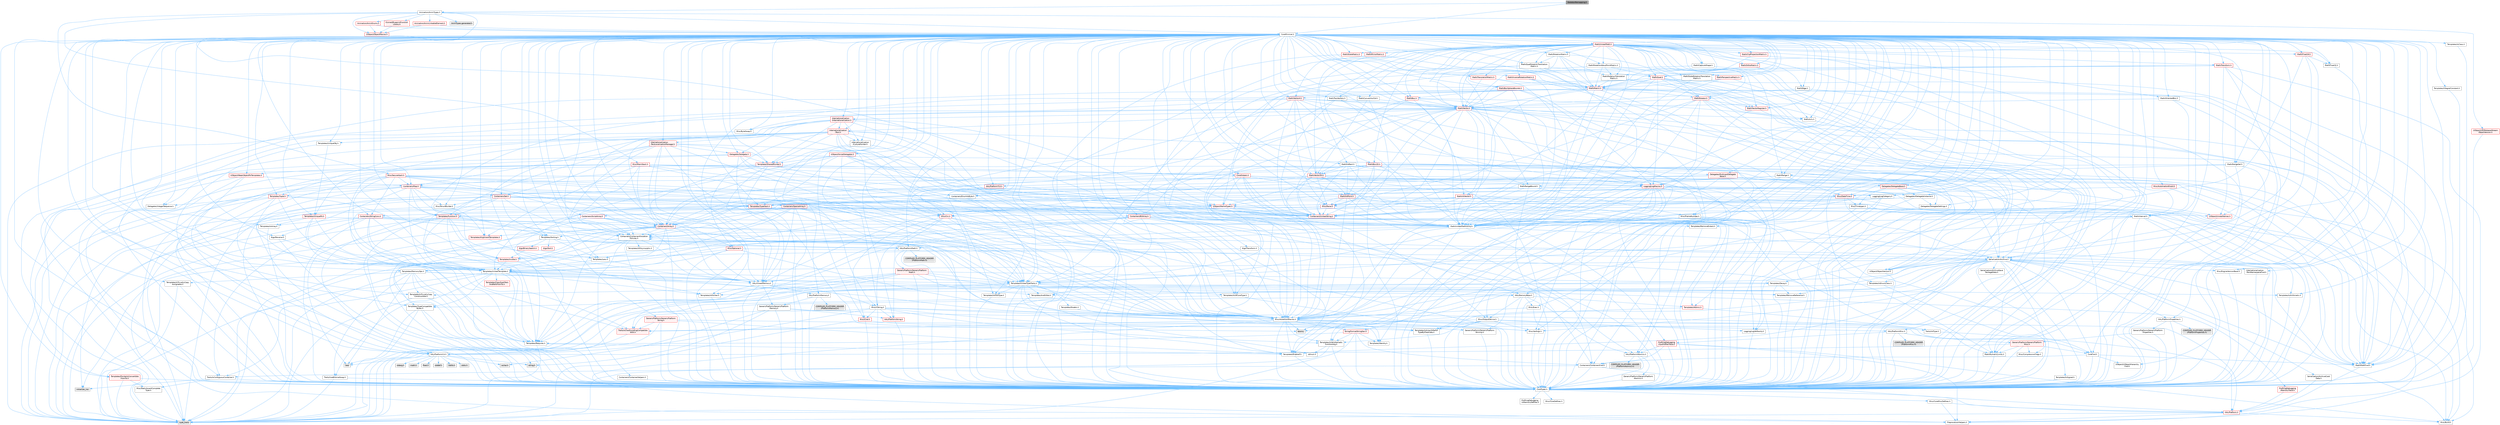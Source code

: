 digraph "SkeletonRemapping.h"
{
 // INTERACTIVE_SVG=YES
 // LATEX_PDF_SIZE
  bgcolor="transparent";
  edge [fontname=Helvetica,fontsize=10,labelfontname=Helvetica,labelfontsize=10];
  node [fontname=Helvetica,fontsize=10,shape=box,height=0.2,width=0.4];
  Node1 [id="Node000001",label="SkeletonRemapping.h",height=0.2,width=0.4,color="gray40", fillcolor="grey60", style="filled", fontcolor="black",tooltip=" "];
  Node1 -> Node2 [id="edge1_Node000001_Node000002",color="steelblue1",style="solid",tooltip=" "];
  Node2 [id="Node000002",label="CoreMinimal.h",height=0.2,width=0.4,color="grey40", fillcolor="white", style="filled",URL="$d7/d67/CoreMinimal_8h.html",tooltip=" "];
  Node2 -> Node3 [id="edge2_Node000002_Node000003",color="steelblue1",style="solid",tooltip=" "];
  Node3 [id="Node000003",label="CoreTypes.h",height=0.2,width=0.4,color="grey40", fillcolor="white", style="filled",URL="$dc/dec/CoreTypes_8h.html",tooltip=" "];
  Node3 -> Node4 [id="edge3_Node000003_Node000004",color="steelblue1",style="solid",tooltip=" "];
  Node4 [id="Node000004",label="HAL/Platform.h",height=0.2,width=0.4,color="red", fillcolor="#FFF0F0", style="filled",URL="$d9/dd0/Platform_8h.html",tooltip=" "];
  Node4 -> Node5 [id="edge4_Node000004_Node000005",color="steelblue1",style="solid",tooltip=" "];
  Node5 [id="Node000005",label="Misc/Build.h",height=0.2,width=0.4,color="grey40", fillcolor="white", style="filled",URL="$d3/dbb/Build_8h.html",tooltip=" "];
  Node4 -> Node7 [id="edge5_Node000004_Node000007",color="steelblue1",style="solid",tooltip=" "];
  Node7 [id="Node000007",label="type_traits",height=0.2,width=0.4,color="grey60", fillcolor="#E0E0E0", style="filled",tooltip=" "];
  Node4 -> Node8 [id="edge6_Node000004_Node000008",color="steelblue1",style="solid",tooltip=" "];
  Node8 [id="Node000008",label="PreprocessorHelpers.h",height=0.2,width=0.4,color="grey40", fillcolor="white", style="filled",URL="$db/ddb/PreprocessorHelpers_8h.html",tooltip=" "];
  Node3 -> Node14 [id="edge7_Node000003_Node000014",color="steelblue1",style="solid",tooltip=" "];
  Node14 [id="Node000014",label="ProfilingDebugging\l/UMemoryDefines.h",height=0.2,width=0.4,color="grey40", fillcolor="white", style="filled",URL="$d2/da2/UMemoryDefines_8h.html",tooltip=" "];
  Node3 -> Node15 [id="edge8_Node000003_Node000015",color="steelblue1",style="solid",tooltip=" "];
  Node15 [id="Node000015",label="Misc/CoreMiscDefines.h",height=0.2,width=0.4,color="grey40", fillcolor="white", style="filled",URL="$da/d38/CoreMiscDefines_8h.html",tooltip=" "];
  Node15 -> Node4 [id="edge9_Node000015_Node000004",color="steelblue1",style="solid",tooltip=" "];
  Node15 -> Node8 [id="edge10_Node000015_Node000008",color="steelblue1",style="solid",tooltip=" "];
  Node3 -> Node16 [id="edge11_Node000003_Node000016",color="steelblue1",style="solid",tooltip=" "];
  Node16 [id="Node000016",label="Misc/CoreDefines.h",height=0.2,width=0.4,color="grey40", fillcolor="white", style="filled",URL="$d3/dd2/CoreDefines_8h.html",tooltip=" "];
  Node2 -> Node17 [id="edge12_Node000002_Node000017",color="steelblue1",style="solid",tooltip=" "];
  Node17 [id="Node000017",label="CoreFwd.h",height=0.2,width=0.4,color="grey40", fillcolor="white", style="filled",URL="$d1/d1e/CoreFwd_8h.html",tooltip=" "];
  Node17 -> Node3 [id="edge13_Node000017_Node000003",color="steelblue1",style="solid",tooltip=" "];
  Node17 -> Node18 [id="edge14_Node000017_Node000018",color="steelblue1",style="solid",tooltip=" "];
  Node18 [id="Node000018",label="Containers/ContainersFwd.h",height=0.2,width=0.4,color="grey40", fillcolor="white", style="filled",URL="$d4/d0a/ContainersFwd_8h.html",tooltip=" "];
  Node18 -> Node4 [id="edge15_Node000018_Node000004",color="steelblue1",style="solid",tooltip=" "];
  Node18 -> Node3 [id="edge16_Node000018_Node000003",color="steelblue1",style="solid",tooltip=" "];
  Node18 -> Node19 [id="edge17_Node000018_Node000019",color="steelblue1",style="solid",tooltip=" "];
  Node19 [id="Node000019",label="Traits/IsContiguousContainer.h",height=0.2,width=0.4,color="grey40", fillcolor="white", style="filled",URL="$d5/d3c/IsContiguousContainer_8h.html",tooltip=" "];
  Node19 -> Node3 [id="edge18_Node000019_Node000003",color="steelblue1",style="solid",tooltip=" "];
  Node19 -> Node20 [id="edge19_Node000019_Node000020",color="steelblue1",style="solid",tooltip=" "];
  Node20 [id="Node000020",label="Misc/StaticAssertComplete\lType.h",height=0.2,width=0.4,color="grey40", fillcolor="white", style="filled",URL="$d5/d4e/StaticAssertCompleteType_8h.html",tooltip=" "];
  Node19 -> Node21 [id="edge20_Node000019_Node000021",color="steelblue1",style="solid",tooltip=" "];
  Node21 [id="Node000021",label="initializer_list",height=0.2,width=0.4,color="grey60", fillcolor="#E0E0E0", style="filled",tooltip=" "];
  Node17 -> Node22 [id="edge21_Node000017_Node000022",color="steelblue1",style="solid",tooltip=" "];
  Node22 [id="Node000022",label="Math/MathFwd.h",height=0.2,width=0.4,color="grey40", fillcolor="white", style="filled",URL="$d2/d10/MathFwd_8h.html",tooltip=" "];
  Node22 -> Node4 [id="edge22_Node000022_Node000004",color="steelblue1",style="solid",tooltip=" "];
  Node17 -> Node23 [id="edge23_Node000017_Node000023",color="steelblue1",style="solid",tooltip=" "];
  Node23 [id="Node000023",label="UObject/UObjectHierarchy\lFwd.h",height=0.2,width=0.4,color="grey40", fillcolor="white", style="filled",URL="$d3/d13/UObjectHierarchyFwd_8h.html",tooltip=" "];
  Node2 -> Node23 [id="edge24_Node000002_Node000023",color="steelblue1",style="solid",tooltip=" "];
  Node2 -> Node18 [id="edge25_Node000002_Node000018",color="steelblue1",style="solid",tooltip=" "];
  Node2 -> Node24 [id="edge26_Node000002_Node000024",color="steelblue1",style="solid",tooltip=" "];
  Node24 [id="Node000024",label="Misc/VarArgs.h",height=0.2,width=0.4,color="grey40", fillcolor="white", style="filled",URL="$d5/d6f/VarArgs_8h.html",tooltip=" "];
  Node24 -> Node3 [id="edge27_Node000024_Node000003",color="steelblue1",style="solid",tooltip=" "];
  Node2 -> Node25 [id="edge28_Node000002_Node000025",color="steelblue1",style="solid",tooltip=" "];
  Node25 [id="Node000025",label="Logging/LogVerbosity.h",height=0.2,width=0.4,color="grey40", fillcolor="white", style="filled",URL="$d2/d8f/LogVerbosity_8h.html",tooltip=" "];
  Node25 -> Node3 [id="edge29_Node000025_Node000003",color="steelblue1",style="solid",tooltip=" "];
  Node2 -> Node26 [id="edge30_Node000002_Node000026",color="steelblue1",style="solid",tooltip=" "];
  Node26 [id="Node000026",label="Misc/OutputDevice.h",height=0.2,width=0.4,color="grey40", fillcolor="white", style="filled",URL="$d7/d32/OutputDevice_8h.html",tooltip=" "];
  Node26 -> Node17 [id="edge31_Node000026_Node000017",color="steelblue1",style="solid",tooltip=" "];
  Node26 -> Node3 [id="edge32_Node000026_Node000003",color="steelblue1",style="solid",tooltip=" "];
  Node26 -> Node25 [id="edge33_Node000026_Node000025",color="steelblue1",style="solid",tooltip=" "];
  Node26 -> Node24 [id="edge34_Node000026_Node000024",color="steelblue1",style="solid",tooltip=" "];
  Node26 -> Node27 [id="edge35_Node000026_Node000027",color="steelblue1",style="solid",tooltip=" "];
  Node27 [id="Node000027",label="Templates/IsArrayOrRefOf\lTypeByPredicate.h",height=0.2,width=0.4,color="grey40", fillcolor="white", style="filled",URL="$d6/da1/IsArrayOrRefOfTypeByPredicate_8h.html",tooltip=" "];
  Node27 -> Node3 [id="edge36_Node000027_Node000003",color="steelblue1",style="solid",tooltip=" "];
  Node26 -> Node28 [id="edge37_Node000026_Node000028",color="steelblue1",style="solid",tooltip=" "];
  Node28 [id="Node000028",label="Templates/IsValidVariadic\lFunctionArg.h",height=0.2,width=0.4,color="grey40", fillcolor="white", style="filled",URL="$d0/dc8/IsValidVariadicFunctionArg_8h.html",tooltip=" "];
  Node28 -> Node3 [id="edge38_Node000028_Node000003",color="steelblue1",style="solid",tooltip=" "];
  Node28 -> Node29 [id="edge39_Node000028_Node000029",color="steelblue1",style="solid",tooltip=" "];
  Node29 [id="Node000029",label="IsEnum.h",height=0.2,width=0.4,color="grey40", fillcolor="white", style="filled",URL="$d4/de5/IsEnum_8h.html",tooltip=" "];
  Node28 -> Node7 [id="edge40_Node000028_Node000007",color="steelblue1",style="solid",tooltip=" "];
  Node26 -> Node30 [id="edge41_Node000026_Node000030",color="steelblue1",style="solid",tooltip=" "];
  Node30 [id="Node000030",label="Traits/IsCharEncodingCompatible\lWith.h",height=0.2,width=0.4,color="red", fillcolor="#FFF0F0", style="filled",URL="$df/dd1/IsCharEncodingCompatibleWith_8h.html",tooltip=" "];
  Node30 -> Node7 [id="edge42_Node000030_Node000007",color="steelblue1",style="solid",tooltip=" "];
  Node2 -> Node32 [id="edge43_Node000002_Node000032",color="steelblue1",style="solid",tooltip=" "];
  Node32 [id="Node000032",label="HAL/PlatformCrt.h",height=0.2,width=0.4,color="grey40", fillcolor="white", style="filled",URL="$d8/d75/PlatformCrt_8h.html",tooltip=" "];
  Node32 -> Node33 [id="edge44_Node000032_Node000033",color="steelblue1",style="solid",tooltip=" "];
  Node33 [id="Node000033",label="new",height=0.2,width=0.4,color="grey60", fillcolor="#E0E0E0", style="filled",tooltip=" "];
  Node32 -> Node34 [id="edge45_Node000032_Node000034",color="steelblue1",style="solid",tooltip=" "];
  Node34 [id="Node000034",label="wchar.h",height=0.2,width=0.4,color="grey60", fillcolor="#E0E0E0", style="filled",tooltip=" "];
  Node32 -> Node35 [id="edge46_Node000032_Node000035",color="steelblue1",style="solid",tooltip=" "];
  Node35 [id="Node000035",label="stddef.h",height=0.2,width=0.4,color="grey60", fillcolor="#E0E0E0", style="filled",tooltip=" "];
  Node32 -> Node36 [id="edge47_Node000032_Node000036",color="steelblue1",style="solid",tooltip=" "];
  Node36 [id="Node000036",label="stdlib.h",height=0.2,width=0.4,color="grey60", fillcolor="#E0E0E0", style="filled",tooltip=" "];
  Node32 -> Node37 [id="edge48_Node000032_Node000037",color="steelblue1",style="solid",tooltip=" "];
  Node37 [id="Node000037",label="stdio.h",height=0.2,width=0.4,color="grey60", fillcolor="#E0E0E0", style="filled",tooltip=" "];
  Node32 -> Node38 [id="edge49_Node000032_Node000038",color="steelblue1",style="solid",tooltip=" "];
  Node38 [id="Node000038",label="stdarg.h",height=0.2,width=0.4,color="grey60", fillcolor="#E0E0E0", style="filled",tooltip=" "];
  Node32 -> Node39 [id="edge50_Node000032_Node000039",color="steelblue1",style="solid",tooltip=" "];
  Node39 [id="Node000039",label="math.h",height=0.2,width=0.4,color="grey60", fillcolor="#E0E0E0", style="filled",tooltip=" "];
  Node32 -> Node40 [id="edge51_Node000032_Node000040",color="steelblue1",style="solid",tooltip=" "];
  Node40 [id="Node000040",label="float.h",height=0.2,width=0.4,color="grey60", fillcolor="#E0E0E0", style="filled",tooltip=" "];
  Node32 -> Node41 [id="edge52_Node000032_Node000041",color="steelblue1",style="solid",tooltip=" "];
  Node41 [id="Node000041",label="string.h",height=0.2,width=0.4,color="grey60", fillcolor="#E0E0E0", style="filled",tooltip=" "];
  Node2 -> Node42 [id="edge53_Node000002_Node000042",color="steelblue1",style="solid",tooltip=" "];
  Node42 [id="Node000042",label="HAL/PlatformMisc.h",height=0.2,width=0.4,color="grey40", fillcolor="white", style="filled",URL="$d0/df5/PlatformMisc_8h.html",tooltip=" "];
  Node42 -> Node3 [id="edge54_Node000042_Node000003",color="steelblue1",style="solid",tooltip=" "];
  Node42 -> Node43 [id="edge55_Node000042_Node000043",color="steelblue1",style="solid",tooltip=" "];
  Node43 [id="Node000043",label="GenericPlatform/GenericPlatform\lMisc.h",height=0.2,width=0.4,color="red", fillcolor="#FFF0F0", style="filled",URL="$db/d9a/GenericPlatformMisc_8h.html",tooltip=" "];
  Node43 -> Node17 [id="edge56_Node000043_Node000017",color="steelblue1",style="solid",tooltip=" "];
  Node43 -> Node3 [id="edge57_Node000043_Node000003",color="steelblue1",style="solid",tooltip=" "];
  Node43 -> Node32 [id="edge58_Node000043_Node000032",color="steelblue1",style="solid",tooltip=" "];
  Node43 -> Node47 [id="edge59_Node000043_Node000047",color="steelblue1",style="solid",tooltip=" "];
  Node47 [id="Node000047",label="Math/NumericLimits.h",height=0.2,width=0.4,color="grey40", fillcolor="white", style="filled",URL="$df/d1b/NumericLimits_8h.html",tooltip=" "];
  Node47 -> Node3 [id="edge60_Node000047_Node000003",color="steelblue1",style="solid",tooltip=" "];
  Node43 -> Node48 [id="edge61_Node000043_Node000048",color="steelblue1",style="solid",tooltip=" "];
  Node48 [id="Node000048",label="Misc/CompressionFlags.h",height=0.2,width=0.4,color="grey40", fillcolor="white", style="filled",URL="$d9/d76/CompressionFlags_8h.html",tooltip=" "];
  Node42 -> Node52 [id="edge62_Node000042_Node000052",color="steelblue1",style="solid",tooltip=" "];
  Node52 [id="Node000052",label="COMPILED_PLATFORM_HEADER\l(PlatformMisc.h)",height=0.2,width=0.4,color="grey60", fillcolor="#E0E0E0", style="filled",tooltip=" "];
  Node42 -> Node53 [id="edge63_Node000042_Node000053",color="steelblue1",style="solid",tooltip=" "];
  Node53 [id="Node000053",label="ProfilingDebugging\l/CpuProfilerTrace.h",height=0.2,width=0.4,color="red", fillcolor="#FFF0F0", style="filled",URL="$da/dcb/CpuProfilerTrace_8h.html",tooltip=" "];
  Node53 -> Node3 [id="edge64_Node000053_Node000003",color="steelblue1",style="solid",tooltip=" "];
  Node53 -> Node18 [id="edge65_Node000053_Node000018",color="steelblue1",style="solid",tooltip=" "];
  Node53 -> Node54 [id="edge66_Node000053_Node000054",color="steelblue1",style="solid",tooltip=" "];
  Node54 [id="Node000054",label="HAL/PlatformAtomics.h",height=0.2,width=0.4,color="grey40", fillcolor="white", style="filled",URL="$d3/d36/PlatformAtomics_8h.html",tooltip=" "];
  Node54 -> Node3 [id="edge67_Node000054_Node000003",color="steelblue1",style="solid",tooltip=" "];
  Node54 -> Node55 [id="edge68_Node000054_Node000055",color="steelblue1",style="solid",tooltip=" "];
  Node55 [id="Node000055",label="GenericPlatform/GenericPlatform\lAtomics.h",height=0.2,width=0.4,color="grey40", fillcolor="white", style="filled",URL="$da/d72/GenericPlatformAtomics_8h.html",tooltip=" "];
  Node55 -> Node3 [id="edge69_Node000055_Node000003",color="steelblue1",style="solid",tooltip=" "];
  Node54 -> Node56 [id="edge70_Node000054_Node000056",color="steelblue1",style="solid",tooltip=" "];
  Node56 [id="Node000056",label="COMPILED_PLATFORM_HEADER\l(PlatformAtomics.h)",height=0.2,width=0.4,color="grey60", fillcolor="#E0E0E0", style="filled",tooltip=" "];
  Node53 -> Node8 [id="edge71_Node000053_Node000008",color="steelblue1",style="solid",tooltip=" "];
  Node53 -> Node5 [id="edge72_Node000053_Node000005",color="steelblue1",style="solid",tooltip=" "];
  Node2 -> Node61 [id="edge73_Node000002_Node000061",color="steelblue1",style="solid",tooltip=" "];
  Node61 [id="Node000061",label="Misc/AssertionMacros.h",height=0.2,width=0.4,color="grey40", fillcolor="white", style="filled",URL="$d0/dfa/AssertionMacros_8h.html",tooltip=" "];
  Node61 -> Node3 [id="edge74_Node000061_Node000003",color="steelblue1",style="solid",tooltip=" "];
  Node61 -> Node4 [id="edge75_Node000061_Node000004",color="steelblue1",style="solid",tooltip=" "];
  Node61 -> Node42 [id="edge76_Node000061_Node000042",color="steelblue1",style="solid",tooltip=" "];
  Node61 -> Node8 [id="edge77_Node000061_Node000008",color="steelblue1",style="solid",tooltip=" "];
  Node61 -> Node62 [id="edge78_Node000061_Node000062",color="steelblue1",style="solid",tooltip=" "];
  Node62 [id="Node000062",label="Templates/EnableIf.h",height=0.2,width=0.4,color="grey40", fillcolor="white", style="filled",URL="$d7/d60/EnableIf_8h.html",tooltip=" "];
  Node62 -> Node3 [id="edge79_Node000062_Node000003",color="steelblue1",style="solid",tooltip=" "];
  Node61 -> Node27 [id="edge80_Node000061_Node000027",color="steelblue1",style="solid",tooltip=" "];
  Node61 -> Node28 [id="edge81_Node000061_Node000028",color="steelblue1",style="solid",tooltip=" "];
  Node61 -> Node30 [id="edge82_Node000061_Node000030",color="steelblue1",style="solid",tooltip=" "];
  Node61 -> Node24 [id="edge83_Node000061_Node000024",color="steelblue1",style="solid",tooltip=" "];
  Node61 -> Node63 [id="edge84_Node000061_Node000063",color="steelblue1",style="solid",tooltip=" "];
  Node63 [id="Node000063",label="String/FormatStringSan.h",height=0.2,width=0.4,color="red", fillcolor="#FFF0F0", style="filled",URL="$d3/d8b/FormatStringSan_8h.html",tooltip=" "];
  Node63 -> Node7 [id="edge85_Node000063_Node000007",color="steelblue1",style="solid",tooltip=" "];
  Node63 -> Node3 [id="edge86_Node000063_Node000003",color="steelblue1",style="solid",tooltip=" "];
  Node63 -> Node64 [id="edge87_Node000063_Node000064",color="steelblue1",style="solid",tooltip=" "];
  Node64 [id="Node000064",label="Templates/Requires.h",height=0.2,width=0.4,color="grey40", fillcolor="white", style="filled",URL="$dc/d96/Requires_8h.html",tooltip=" "];
  Node64 -> Node62 [id="edge88_Node000064_Node000062",color="steelblue1",style="solid",tooltip=" "];
  Node64 -> Node7 [id="edge89_Node000064_Node000007",color="steelblue1",style="solid",tooltip=" "];
  Node63 -> Node65 [id="edge90_Node000063_Node000065",color="steelblue1",style="solid",tooltip=" "];
  Node65 [id="Node000065",label="Templates/Identity.h",height=0.2,width=0.4,color="grey40", fillcolor="white", style="filled",URL="$d0/dd5/Identity_8h.html",tooltip=" "];
  Node63 -> Node28 [id="edge91_Node000063_Node000028",color="steelblue1",style="solid",tooltip=" "];
  Node63 -> Node18 [id="edge92_Node000063_Node000018",color="steelblue1",style="solid",tooltip=" "];
  Node61 -> Node69 [id="edge93_Node000061_Node000069",color="steelblue1",style="solid",tooltip=" "];
  Node69 [id="Node000069",label="atomic",height=0.2,width=0.4,color="grey60", fillcolor="#E0E0E0", style="filled",tooltip=" "];
  Node2 -> Node70 [id="edge94_Node000002_Node000070",color="steelblue1",style="solid",tooltip=" "];
  Node70 [id="Node000070",label="Templates/IsPointer.h",height=0.2,width=0.4,color="grey40", fillcolor="white", style="filled",URL="$d7/d05/IsPointer_8h.html",tooltip=" "];
  Node70 -> Node3 [id="edge95_Node000070_Node000003",color="steelblue1",style="solid",tooltip=" "];
  Node2 -> Node71 [id="edge96_Node000002_Node000071",color="steelblue1",style="solid",tooltip=" "];
  Node71 [id="Node000071",label="HAL/PlatformMemory.h",height=0.2,width=0.4,color="grey40", fillcolor="white", style="filled",URL="$de/d68/PlatformMemory_8h.html",tooltip=" "];
  Node71 -> Node3 [id="edge97_Node000071_Node000003",color="steelblue1",style="solid",tooltip=" "];
  Node71 -> Node72 [id="edge98_Node000071_Node000072",color="steelblue1",style="solid",tooltip=" "];
  Node72 [id="Node000072",label="GenericPlatform/GenericPlatform\lMemory.h",height=0.2,width=0.4,color="grey40", fillcolor="white", style="filled",URL="$dd/d22/GenericPlatformMemory_8h.html",tooltip=" "];
  Node72 -> Node17 [id="edge99_Node000072_Node000017",color="steelblue1",style="solid",tooltip=" "];
  Node72 -> Node3 [id="edge100_Node000072_Node000003",color="steelblue1",style="solid",tooltip=" "];
  Node72 -> Node73 [id="edge101_Node000072_Node000073",color="steelblue1",style="solid",tooltip=" "];
  Node73 [id="Node000073",label="HAL/PlatformString.h",height=0.2,width=0.4,color="red", fillcolor="#FFF0F0", style="filled",URL="$db/db5/PlatformString_8h.html",tooltip=" "];
  Node73 -> Node3 [id="edge102_Node000073_Node000003",color="steelblue1",style="solid",tooltip=" "];
  Node72 -> Node41 [id="edge103_Node000072_Node000041",color="steelblue1",style="solid",tooltip=" "];
  Node72 -> Node34 [id="edge104_Node000072_Node000034",color="steelblue1",style="solid",tooltip=" "];
  Node71 -> Node75 [id="edge105_Node000071_Node000075",color="steelblue1",style="solid",tooltip=" "];
  Node75 [id="Node000075",label="COMPILED_PLATFORM_HEADER\l(PlatformMemory.h)",height=0.2,width=0.4,color="grey60", fillcolor="#E0E0E0", style="filled",tooltip=" "];
  Node2 -> Node54 [id="edge106_Node000002_Node000054",color="steelblue1",style="solid",tooltip=" "];
  Node2 -> Node76 [id="edge107_Node000002_Node000076",color="steelblue1",style="solid",tooltip=" "];
  Node76 [id="Node000076",label="Misc/Exec.h",height=0.2,width=0.4,color="grey40", fillcolor="white", style="filled",URL="$de/ddb/Exec_8h.html",tooltip=" "];
  Node76 -> Node3 [id="edge108_Node000076_Node000003",color="steelblue1",style="solid",tooltip=" "];
  Node76 -> Node61 [id="edge109_Node000076_Node000061",color="steelblue1",style="solid",tooltip=" "];
  Node2 -> Node77 [id="edge110_Node000002_Node000077",color="steelblue1",style="solid",tooltip=" "];
  Node77 [id="Node000077",label="HAL/MemoryBase.h",height=0.2,width=0.4,color="grey40", fillcolor="white", style="filled",URL="$d6/d9f/MemoryBase_8h.html",tooltip=" "];
  Node77 -> Node3 [id="edge111_Node000077_Node000003",color="steelblue1",style="solid",tooltip=" "];
  Node77 -> Node54 [id="edge112_Node000077_Node000054",color="steelblue1",style="solid",tooltip=" "];
  Node77 -> Node32 [id="edge113_Node000077_Node000032",color="steelblue1",style="solid",tooltip=" "];
  Node77 -> Node76 [id="edge114_Node000077_Node000076",color="steelblue1",style="solid",tooltip=" "];
  Node77 -> Node26 [id="edge115_Node000077_Node000026",color="steelblue1",style="solid",tooltip=" "];
  Node77 -> Node78 [id="edge116_Node000077_Node000078",color="steelblue1",style="solid",tooltip=" "];
  Node78 [id="Node000078",label="Templates/Atomic.h",height=0.2,width=0.4,color="red", fillcolor="#FFF0F0", style="filled",URL="$d3/d91/Atomic_8h.html",tooltip=" "];
  Node78 -> Node86 [id="edge117_Node000078_Node000086",color="steelblue1",style="solid",tooltip=" "];
  Node86 [id="Node000086",label="Traits/IntType.h",height=0.2,width=0.4,color="grey40", fillcolor="white", style="filled",URL="$d7/deb/IntType_8h.html",tooltip=" "];
  Node86 -> Node4 [id="edge118_Node000086_Node000004",color="steelblue1",style="solid",tooltip=" "];
  Node78 -> Node69 [id="edge119_Node000078_Node000069",color="steelblue1",style="solid",tooltip=" "];
  Node2 -> Node87 [id="edge120_Node000002_Node000087",color="steelblue1",style="solid",tooltip=" "];
  Node87 [id="Node000087",label="HAL/UnrealMemory.h",height=0.2,width=0.4,color="grey40", fillcolor="white", style="filled",URL="$d9/d96/UnrealMemory_8h.html",tooltip=" "];
  Node87 -> Node3 [id="edge121_Node000087_Node000003",color="steelblue1",style="solid",tooltip=" "];
  Node87 -> Node72 [id="edge122_Node000087_Node000072",color="steelblue1",style="solid",tooltip=" "];
  Node87 -> Node77 [id="edge123_Node000087_Node000077",color="steelblue1",style="solid",tooltip=" "];
  Node87 -> Node71 [id="edge124_Node000087_Node000071",color="steelblue1",style="solid",tooltip=" "];
  Node87 -> Node88 [id="edge125_Node000087_Node000088",color="steelblue1",style="solid",tooltip=" "];
  Node88 [id="Node000088",label="ProfilingDebugging\l/MemoryTrace.h",height=0.2,width=0.4,color="red", fillcolor="#FFF0F0", style="filled",URL="$da/dd7/MemoryTrace_8h.html",tooltip=" "];
  Node88 -> Node4 [id="edge126_Node000088_Node000004",color="steelblue1",style="solid",tooltip=" "];
  Node87 -> Node70 [id="edge127_Node000087_Node000070",color="steelblue1",style="solid",tooltip=" "];
  Node2 -> Node89 [id="edge128_Node000002_Node000089",color="steelblue1",style="solid",tooltip=" "];
  Node89 [id="Node000089",label="Templates/IsArithmetic.h",height=0.2,width=0.4,color="grey40", fillcolor="white", style="filled",URL="$d2/d5d/IsArithmetic_8h.html",tooltip=" "];
  Node89 -> Node3 [id="edge129_Node000089_Node000003",color="steelblue1",style="solid",tooltip=" "];
  Node2 -> Node83 [id="edge130_Node000002_Node000083",color="steelblue1",style="solid",tooltip=" "];
  Node83 [id="Node000083",label="Templates/AndOrNot.h",height=0.2,width=0.4,color="grey40", fillcolor="white", style="filled",URL="$db/d0a/AndOrNot_8h.html",tooltip=" "];
  Node83 -> Node3 [id="edge131_Node000083_Node000003",color="steelblue1",style="solid",tooltip=" "];
  Node2 -> Node90 [id="edge132_Node000002_Node000090",color="steelblue1",style="solid",tooltip=" "];
  Node90 [id="Node000090",label="Templates/IsPODType.h",height=0.2,width=0.4,color="grey40", fillcolor="white", style="filled",URL="$d7/db1/IsPODType_8h.html",tooltip=" "];
  Node90 -> Node3 [id="edge133_Node000090_Node000003",color="steelblue1",style="solid",tooltip=" "];
  Node2 -> Node91 [id="edge134_Node000002_Node000091",color="steelblue1",style="solid",tooltip=" "];
  Node91 [id="Node000091",label="Templates/IsUECoreType.h",height=0.2,width=0.4,color="grey40", fillcolor="white", style="filled",URL="$d1/db8/IsUECoreType_8h.html",tooltip=" "];
  Node91 -> Node3 [id="edge135_Node000091_Node000003",color="steelblue1",style="solid",tooltip=" "];
  Node91 -> Node7 [id="edge136_Node000091_Node000007",color="steelblue1",style="solid",tooltip=" "];
  Node2 -> Node84 [id="edge137_Node000002_Node000084",color="steelblue1",style="solid",tooltip=" "];
  Node84 [id="Node000084",label="Templates/IsTriviallyCopy\lConstructible.h",height=0.2,width=0.4,color="grey40", fillcolor="white", style="filled",URL="$d3/d78/IsTriviallyCopyConstructible_8h.html",tooltip=" "];
  Node84 -> Node3 [id="edge138_Node000084_Node000003",color="steelblue1",style="solid",tooltip=" "];
  Node84 -> Node7 [id="edge139_Node000084_Node000007",color="steelblue1",style="solid",tooltip=" "];
  Node2 -> Node92 [id="edge140_Node000002_Node000092",color="steelblue1",style="solid",tooltip=" "];
  Node92 [id="Node000092",label="Templates/UnrealTypeTraits.h",height=0.2,width=0.4,color="grey40", fillcolor="white", style="filled",URL="$d2/d2d/UnrealTypeTraits_8h.html",tooltip=" "];
  Node92 -> Node3 [id="edge141_Node000092_Node000003",color="steelblue1",style="solid",tooltip=" "];
  Node92 -> Node70 [id="edge142_Node000092_Node000070",color="steelblue1",style="solid",tooltip=" "];
  Node92 -> Node61 [id="edge143_Node000092_Node000061",color="steelblue1",style="solid",tooltip=" "];
  Node92 -> Node83 [id="edge144_Node000092_Node000083",color="steelblue1",style="solid",tooltip=" "];
  Node92 -> Node62 [id="edge145_Node000092_Node000062",color="steelblue1",style="solid",tooltip=" "];
  Node92 -> Node89 [id="edge146_Node000092_Node000089",color="steelblue1",style="solid",tooltip=" "];
  Node92 -> Node29 [id="edge147_Node000092_Node000029",color="steelblue1",style="solid",tooltip=" "];
  Node92 -> Node93 [id="edge148_Node000092_Node000093",color="steelblue1",style="solid",tooltip=" "];
  Node93 [id="Node000093",label="Templates/Models.h",height=0.2,width=0.4,color="grey40", fillcolor="white", style="filled",URL="$d3/d0c/Models_8h.html",tooltip=" "];
  Node93 -> Node65 [id="edge149_Node000093_Node000065",color="steelblue1",style="solid",tooltip=" "];
  Node92 -> Node90 [id="edge150_Node000092_Node000090",color="steelblue1",style="solid",tooltip=" "];
  Node92 -> Node91 [id="edge151_Node000092_Node000091",color="steelblue1",style="solid",tooltip=" "];
  Node92 -> Node84 [id="edge152_Node000092_Node000084",color="steelblue1",style="solid",tooltip=" "];
  Node2 -> Node62 [id="edge153_Node000002_Node000062",color="steelblue1",style="solid",tooltip=" "];
  Node2 -> Node94 [id="edge154_Node000002_Node000094",color="steelblue1",style="solid",tooltip=" "];
  Node94 [id="Node000094",label="Templates/RemoveReference.h",height=0.2,width=0.4,color="grey40", fillcolor="white", style="filled",URL="$da/dbe/RemoveReference_8h.html",tooltip=" "];
  Node94 -> Node3 [id="edge155_Node000094_Node000003",color="steelblue1",style="solid",tooltip=" "];
  Node2 -> Node95 [id="edge156_Node000002_Node000095",color="steelblue1",style="solid",tooltip=" "];
  Node95 [id="Node000095",label="Templates/IntegralConstant.h",height=0.2,width=0.4,color="grey40", fillcolor="white", style="filled",URL="$db/d1b/IntegralConstant_8h.html",tooltip=" "];
  Node95 -> Node3 [id="edge157_Node000095_Node000003",color="steelblue1",style="solid",tooltip=" "];
  Node2 -> Node96 [id="edge158_Node000002_Node000096",color="steelblue1",style="solid",tooltip=" "];
  Node96 [id="Node000096",label="Templates/IsClass.h",height=0.2,width=0.4,color="grey40", fillcolor="white", style="filled",URL="$db/dcb/IsClass_8h.html",tooltip=" "];
  Node96 -> Node3 [id="edge159_Node000096_Node000003",color="steelblue1",style="solid",tooltip=" "];
  Node2 -> Node97 [id="edge160_Node000002_Node000097",color="steelblue1",style="solid",tooltip=" "];
  Node97 [id="Node000097",label="Templates/TypeCompatible\lBytes.h",height=0.2,width=0.4,color="grey40", fillcolor="white", style="filled",URL="$df/d0a/TypeCompatibleBytes_8h.html",tooltip=" "];
  Node97 -> Node3 [id="edge161_Node000097_Node000003",color="steelblue1",style="solid",tooltip=" "];
  Node97 -> Node41 [id="edge162_Node000097_Node000041",color="steelblue1",style="solid",tooltip=" "];
  Node97 -> Node33 [id="edge163_Node000097_Node000033",color="steelblue1",style="solid",tooltip=" "];
  Node97 -> Node7 [id="edge164_Node000097_Node000007",color="steelblue1",style="solid",tooltip=" "];
  Node2 -> Node19 [id="edge165_Node000002_Node000019",color="steelblue1",style="solid",tooltip=" "];
  Node2 -> Node98 [id="edge166_Node000002_Node000098",color="steelblue1",style="solid",tooltip=" "];
  Node98 [id="Node000098",label="Templates/UnrealTemplate.h",height=0.2,width=0.4,color="grey40", fillcolor="white", style="filled",URL="$d4/d24/UnrealTemplate_8h.html",tooltip=" "];
  Node98 -> Node3 [id="edge167_Node000098_Node000003",color="steelblue1",style="solid",tooltip=" "];
  Node98 -> Node70 [id="edge168_Node000098_Node000070",color="steelblue1",style="solid",tooltip=" "];
  Node98 -> Node87 [id="edge169_Node000098_Node000087",color="steelblue1",style="solid",tooltip=" "];
  Node98 -> Node99 [id="edge170_Node000098_Node000099",color="steelblue1",style="solid",tooltip=" "];
  Node99 [id="Node000099",label="Templates/CopyQualifiers\lAndRefsFromTo.h",height=0.2,width=0.4,color="red", fillcolor="#FFF0F0", style="filled",URL="$d3/db3/CopyQualifiersAndRefsFromTo_8h.html",tooltip=" "];
  Node98 -> Node92 [id="edge171_Node000098_Node000092",color="steelblue1",style="solid",tooltip=" "];
  Node98 -> Node94 [id="edge172_Node000098_Node000094",color="steelblue1",style="solid",tooltip=" "];
  Node98 -> Node64 [id="edge173_Node000098_Node000064",color="steelblue1",style="solid",tooltip=" "];
  Node98 -> Node97 [id="edge174_Node000098_Node000097",color="steelblue1",style="solid",tooltip=" "];
  Node98 -> Node65 [id="edge175_Node000098_Node000065",color="steelblue1",style="solid",tooltip=" "];
  Node98 -> Node19 [id="edge176_Node000098_Node000019",color="steelblue1",style="solid",tooltip=" "];
  Node98 -> Node101 [id="edge177_Node000098_Node000101",color="steelblue1",style="solid",tooltip=" "];
  Node101 [id="Node000101",label="Traits/UseBitwiseSwap.h",height=0.2,width=0.4,color="grey40", fillcolor="white", style="filled",URL="$db/df3/UseBitwiseSwap_8h.html",tooltip=" "];
  Node101 -> Node3 [id="edge178_Node000101_Node000003",color="steelblue1",style="solid",tooltip=" "];
  Node101 -> Node7 [id="edge179_Node000101_Node000007",color="steelblue1",style="solid",tooltip=" "];
  Node98 -> Node7 [id="edge180_Node000098_Node000007",color="steelblue1",style="solid",tooltip=" "];
  Node2 -> Node47 [id="edge181_Node000002_Node000047",color="steelblue1",style="solid",tooltip=" "];
  Node2 -> Node102 [id="edge182_Node000002_Node000102",color="steelblue1",style="solid",tooltip=" "];
  Node102 [id="Node000102",label="HAL/PlatformMath.h",height=0.2,width=0.4,color="grey40", fillcolor="white", style="filled",URL="$dc/d53/PlatformMath_8h.html",tooltip=" "];
  Node102 -> Node3 [id="edge183_Node000102_Node000003",color="steelblue1",style="solid",tooltip=" "];
  Node102 -> Node103 [id="edge184_Node000102_Node000103",color="steelblue1",style="solid",tooltip=" "];
  Node103 [id="Node000103",label="GenericPlatform/GenericPlatform\lMath.h",height=0.2,width=0.4,color="red", fillcolor="#FFF0F0", style="filled",URL="$d5/d79/GenericPlatformMath_8h.html",tooltip=" "];
  Node103 -> Node3 [id="edge185_Node000103_Node000003",color="steelblue1",style="solid",tooltip=" "];
  Node103 -> Node18 [id="edge186_Node000103_Node000018",color="steelblue1",style="solid",tooltip=" "];
  Node103 -> Node32 [id="edge187_Node000103_Node000032",color="steelblue1",style="solid",tooltip=" "];
  Node103 -> Node83 [id="edge188_Node000103_Node000083",color="steelblue1",style="solid",tooltip=" "];
  Node103 -> Node104 [id="edge189_Node000103_Node000104",color="steelblue1",style="solid",tooltip=" "];
  Node104 [id="Node000104",label="Templates/Decay.h",height=0.2,width=0.4,color="grey40", fillcolor="white", style="filled",URL="$dd/d0f/Decay_8h.html",tooltip=" "];
  Node104 -> Node3 [id="edge190_Node000104_Node000003",color="steelblue1",style="solid",tooltip=" "];
  Node104 -> Node94 [id="edge191_Node000104_Node000094",color="steelblue1",style="solid",tooltip=" "];
  Node104 -> Node7 [id="edge192_Node000104_Node000007",color="steelblue1",style="solid",tooltip=" "];
  Node103 -> Node92 [id="edge193_Node000103_Node000092",color="steelblue1",style="solid",tooltip=" "];
  Node103 -> Node64 [id="edge194_Node000103_Node000064",color="steelblue1",style="solid",tooltip=" "];
  Node103 -> Node97 [id="edge195_Node000103_Node000097",color="steelblue1",style="solid",tooltip=" "];
  Node103 -> Node7 [id="edge196_Node000103_Node000007",color="steelblue1",style="solid",tooltip=" "];
  Node102 -> Node109 [id="edge197_Node000102_Node000109",color="steelblue1",style="solid",tooltip=" "];
  Node109 [id="Node000109",label="COMPILED_PLATFORM_HEADER\l(PlatformMath.h)",height=0.2,width=0.4,color="grey60", fillcolor="#E0E0E0", style="filled",tooltip=" "];
  Node2 -> Node85 [id="edge198_Node000002_Node000085",color="steelblue1",style="solid",tooltip=" "];
  Node85 [id="Node000085",label="Templates/IsTriviallyCopy\lAssignable.h",height=0.2,width=0.4,color="grey40", fillcolor="white", style="filled",URL="$d2/df2/IsTriviallyCopyAssignable_8h.html",tooltip=" "];
  Node85 -> Node3 [id="edge199_Node000085_Node000003",color="steelblue1",style="solid",tooltip=" "];
  Node85 -> Node7 [id="edge200_Node000085_Node000007",color="steelblue1",style="solid",tooltip=" "];
  Node2 -> Node110 [id="edge201_Node000002_Node000110",color="steelblue1",style="solid",tooltip=" "];
  Node110 [id="Node000110",label="Templates/MemoryOps.h",height=0.2,width=0.4,color="grey40", fillcolor="white", style="filled",URL="$db/dea/MemoryOps_8h.html",tooltip=" "];
  Node110 -> Node3 [id="edge202_Node000110_Node000003",color="steelblue1",style="solid",tooltip=" "];
  Node110 -> Node87 [id="edge203_Node000110_Node000087",color="steelblue1",style="solid",tooltip=" "];
  Node110 -> Node85 [id="edge204_Node000110_Node000085",color="steelblue1",style="solid",tooltip=" "];
  Node110 -> Node84 [id="edge205_Node000110_Node000084",color="steelblue1",style="solid",tooltip=" "];
  Node110 -> Node64 [id="edge206_Node000110_Node000064",color="steelblue1",style="solid",tooltip=" "];
  Node110 -> Node92 [id="edge207_Node000110_Node000092",color="steelblue1",style="solid",tooltip=" "];
  Node110 -> Node101 [id="edge208_Node000110_Node000101",color="steelblue1",style="solid",tooltip=" "];
  Node110 -> Node33 [id="edge209_Node000110_Node000033",color="steelblue1",style="solid",tooltip=" "];
  Node110 -> Node7 [id="edge210_Node000110_Node000007",color="steelblue1",style="solid",tooltip=" "];
  Node2 -> Node111 [id="edge211_Node000002_Node000111",color="steelblue1",style="solid",tooltip=" "];
  Node111 [id="Node000111",label="Containers/ContainerAllocation\lPolicies.h",height=0.2,width=0.4,color="grey40", fillcolor="white", style="filled",URL="$d7/dff/ContainerAllocationPolicies_8h.html",tooltip=" "];
  Node111 -> Node3 [id="edge212_Node000111_Node000003",color="steelblue1",style="solid",tooltip=" "];
  Node111 -> Node112 [id="edge213_Node000111_Node000112",color="steelblue1",style="solid",tooltip=" "];
  Node112 [id="Node000112",label="Containers/ContainerHelpers.h",height=0.2,width=0.4,color="grey40", fillcolor="white", style="filled",URL="$d7/d33/ContainerHelpers_8h.html",tooltip=" "];
  Node112 -> Node3 [id="edge214_Node000112_Node000003",color="steelblue1",style="solid",tooltip=" "];
  Node111 -> Node111 [id="edge215_Node000111_Node000111",color="steelblue1",style="solid",tooltip=" "];
  Node111 -> Node102 [id="edge216_Node000111_Node000102",color="steelblue1",style="solid",tooltip=" "];
  Node111 -> Node87 [id="edge217_Node000111_Node000087",color="steelblue1",style="solid",tooltip=" "];
  Node111 -> Node47 [id="edge218_Node000111_Node000047",color="steelblue1",style="solid",tooltip=" "];
  Node111 -> Node61 [id="edge219_Node000111_Node000061",color="steelblue1",style="solid",tooltip=" "];
  Node111 -> Node113 [id="edge220_Node000111_Node000113",color="steelblue1",style="solid",tooltip=" "];
  Node113 [id="Node000113",label="Templates/IsPolymorphic.h",height=0.2,width=0.4,color="grey40", fillcolor="white", style="filled",URL="$dc/d20/IsPolymorphic_8h.html",tooltip=" "];
  Node111 -> Node110 [id="edge221_Node000111_Node000110",color="steelblue1",style="solid",tooltip=" "];
  Node111 -> Node97 [id="edge222_Node000111_Node000097",color="steelblue1",style="solid",tooltip=" "];
  Node111 -> Node7 [id="edge223_Node000111_Node000007",color="steelblue1",style="solid",tooltip=" "];
  Node2 -> Node114 [id="edge224_Node000002_Node000114",color="steelblue1",style="solid",tooltip=" "];
  Node114 [id="Node000114",label="Templates/IsEnumClass.h",height=0.2,width=0.4,color="grey40", fillcolor="white", style="filled",URL="$d7/d15/IsEnumClass_8h.html",tooltip=" "];
  Node114 -> Node3 [id="edge225_Node000114_Node000003",color="steelblue1",style="solid",tooltip=" "];
  Node114 -> Node83 [id="edge226_Node000114_Node000083",color="steelblue1",style="solid",tooltip=" "];
  Node2 -> Node115 [id="edge227_Node000002_Node000115",color="steelblue1",style="solid",tooltip=" "];
  Node115 [id="Node000115",label="HAL/PlatformProperties.h",height=0.2,width=0.4,color="grey40", fillcolor="white", style="filled",URL="$d9/db0/PlatformProperties_8h.html",tooltip=" "];
  Node115 -> Node3 [id="edge228_Node000115_Node000003",color="steelblue1",style="solid",tooltip=" "];
  Node115 -> Node116 [id="edge229_Node000115_Node000116",color="steelblue1",style="solid",tooltip=" "];
  Node116 [id="Node000116",label="GenericPlatform/GenericPlatform\lProperties.h",height=0.2,width=0.4,color="grey40", fillcolor="white", style="filled",URL="$d2/dcd/GenericPlatformProperties_8h.html",tooltip=" "];
  Node116 -> Node3 [id="edge230_Node000116_Node000003",color="steelblue1",style="solid",tooltip=" "];
  Node116 -> Node43 [id="edge231_Node000116_Node000043",color="steelblue1",style="solid",tooltip=" "];
  Node115 -> Node117 [id="edge232_Node000115_Node000117",color="steelblue1",style="solid",tooltip=" "];
  Node117 [id="Node000117",label="COMPILED_PLATFORM_HEADER\l(PlatformProperties.h)",height=0.2,width=0.4,color="grey60", fillcolor="#E0E0E0", style="filled",tooltip=" "];
  Node2 -> Node118 [id="edge233_Node000002_Node000118",color="steelblue1",style="solid",tooltip=" "];
  Node118 [id="Node000118",label="Misc/EngineVersionBase.h",height=0.2,width=0.4,color="grey40", fillcolor="white", style="filled",URL="$d5/d2b/EngineVersionBase_8h.html",tooltip=" "];
  Node118 -> Node3 [id="edge234_Node000118_Node000003",color="steelblue1",style="solid",tooltip=" "];
  Node2 -> Node119 [id="edge235_Node000002_Node000119",color="steelblue1",style="solid",tooltip=" "];
  Node119 [id="Node000119",label="Internationalization\l/TextNamespaceFwd.h",height=0.2,width=0.4,color="grey40", fillcolor="white", style="filled",URL="$d8/d97/TextNamespaceFwd_8h.html",tooltip=" "];
  Node119 -> Node3 [id="edge236_Node000119_Node000003",color="steelblue1",style="solid",tooltip=" "];
  Node2 -> Node120 [id="edge237_Node000002_Node000120",color="steelblue1",style="solid",tooltip=" "];
  Node120 [id="Node000120",label="Serialization/Archive.h",height=0.2,width=0.4,color="grey40", fillcolor="white", style="filled",URL="$d7/d3b/Archive_8h.html",tooltip=" "];
  Node120 -> Node17 [id="edge238_Node000120_Node000017",color="steelblue1",style="solid",tooltip=" "];
  Node120 -> Node3 [id="edge239_Node000120_Node000003",color="steelblue1",style="solid",tooltip=" "];
  Node120 -> Node115 [id="edge240_Node000120_Node000115",color="steelblue1",style="solid",tooltip=" "];
  Node120 -> Node119 [id="edge241_Node000120_Node000119",color="steelblue1",style="solid",tooltip=" "];
  Node120 -> Node22 [id="edge242_Node000120_Node000022",color="steelblue1",style="solid",tooltip=" "];
  Node120 -> Node61 [id="edge243_Node000120_Node000061",color="steelblue1",style="solid",tooltip=" "];
  Node120 -> Node5 [id="edge244_Node000120_Node000005",color="steelblue1",style="solid",tooltip=" "];
  Node120 -> Node48 [id="edge245_Node000120_Node000048",color="steelblue1",style="solid",tooltip=" "];
  Node120 -> Node118 [id="edge246_Node000120_Node000118",color="steelblue1",style="solid",tooltip=" "];
  Node120 -> Node24 [id="edge247_Node000120_Node000024",color="steelblue1",style="solid",tooltip=" "];
  Node120 -> Node121 [id="edge248_Node000120_Node000121",color="steelblue1",style="solid",tooltip=" "];
  Node121 [id="Node000121",label="Serialization/ArchiveCook\lData.h",height=0.2,width=0.4,color="grey40", fillcolor="white", style="filled",URL="$dc/db6/ArchiveCookData_8h.html",tooltip=" "];
  Node121 -> Node4 [id="edge249_Node000121_Node000004",color="steelblue1",style="solid",tooltip=" "];
  Node120 -> Node122 [id="edge250_Node000120_Node000122",color="steelblue1",style="solid",tooltip=" "];
  Node122 [id="Node000122",label="Serialization/ArchiveSave\lPackageData.h",height=0.2,width=0.4,color="grey40", fillcolor="white", style="filled",URL="$d1/d37/ArchiveSavePackageData_8h.html",tooltip=" "];
  Node120 -> Node62 [id="edge251_Node000120_Node000062",color="steelblue1",style="solid",tooltip=" "];
  Node120 -> Node27 [id="edge252_Node000120_Node000027",color="steelblue1",style="solid",tooltip=" "];
  Node120 -> Node114 [id="edge253_Node000120_Node000114",color="steelblue1",style="solid",tooltip=" "];
  Node120 -> Node107 [id="edge254_Node000120_Node000107",color="steelblue1",style="solid",tooltip=" "];
  Node107 [id="Node000107",label="Templates/IsSigned.h",height=0.2,width=0.4,color="grey40", fillcolor="white", style="filled",URL="$d8/dd8/IsSigned_8h.html",tooltip=" "];
  Node107 -> Node3 [id="edge255_Node000107_Node000003",color="steelblue1",style="solid",tooltip=" "];
  Node120 -> Node28 [id="edge256_Node000120_Node000028",color="steelblue1",style="solid",tooltip=" "];
  Node120 -> Node98 [id="edge257_Node000120_Node000098",color="steelblue1",style="solid",tooltip=" "];
  Node120 -> Node30 [id="edge258_Node000120_Node000030",color="steelblue1",style="solid",tooltip=" "];
  Node120 -> Node123 [id="edge259_Node000120_Node000123",color="steelblue1",style="solid",tooltip=" "];
  Node123 [id="Node000123",label="UObject/ObjectVersion.h",height=0.2,width=0.4,color="grey40", fillcolor="white", style="filled",URL="$da/d63/ObjectVersion_8h.html",tooltip=" "];
  Node123 -> Node3 [id="edge260_Node000123_Node000003",color="steelblue1",style="solid",tooltip=" "];
  Node2 -> Node124 [id="edge261_Node000002_Node000124",color="steelblue1",style="solid",tooltip=" "];
  Node124 [id="Node000124",label="Templates/Less.h",height=0.2,width=0.4,color="grey40", fillcolor="white", style="filled",URL="$de/dc8/Less_8h.html",tooltip=" "];
  Node124 -> Node3 [id="edge262_Node000124_Node000003",color="steelblue1",style="solid",tooltip=" "];
  Node124 -> Node98 [id="edge263_Node000124_Node000098",color="steelblue1",style="solid",tooltip=" "];
  Node2 -> Node125 [id="edge264_Node000002_Node000125",color="steelblue1",style="solid",tooltip=" "];
  Node125 [id="Node000125",label="Templates/Sorting.h",height=0.2,width=0.4,color="grey40", fillcolor="white", style="filled",URL="$d3/d9e/Sorting_8h.html",tooltip=" "];
  Node125 -> Node3 [id="edge265_Node000125_Node000003",color="steelblue1",style="solid",tooltip=" "];
  Node125 -> Node126 [id="edge266_Node000125_Node000126",color="steelblue1",style="solid",tooltip=" "];
  Node126 [id="Node000126",label="Algo/BinarySearch.h",height=0.2,width=0.4,color="red", fillcolor="#FFF0F0", style="filled",URL="$db/db4/BinarySearch_8h.html",tooltip=" "];
  Node126 -> Node128 [id="edge267_Node000126_Node000128",color="steelblue1",style="solid",tooltip=" "];
  Node128 [id="Node000128",label="Templates/Invoke.h",height=0.2,width=0.4,color="red", fillcolor="#FFF0F0", style="filled",URL="$d7/deb/Invoke_8h.html",tooltip=" "];
  Node128 -> Node3 [id="edge268_Node000128_Node000003",color="steelblue1",style="solid",tooltip=" "];
  Node128 -> Node98 [id="edge269_Node000128_Node000098",color="steelblue1",style="solid",tooltip=" "];
  Node128 -> Node7 [id="edge270_Node000128_Node000007",color="steelblue1",style="solid",tooltip=" "];
  Node126 -> Node124 [id="edge271_Node000126_Node000124",color="steelblue1",style="solid",tooltip=" "];
  Node125 -> Node130 [id="edge272_Node000125_Node000130",color="steelblue1",style="solid",tooltip=" "];
  Node130 [id="Node000130",label="Algo/Sort.h",height=0.2,width=0.4,color="red", fillcolor="#FFF0F0", style="filled",URL="$d1/d87/Sort_8h.html",tooltip=" "];
  Node125 -> Node102 [id="edge273_Node000125_Node000102",color="steelblue1",style="solid",tooltip=" "];
  Node125 -> Node124 [id="edge274_Node000125_Node000124",color="steelblue1",style="solid",tooltip=" "];
  Node2 -> Node136 [id="edge275_Node000002_Node000136",color="steelblue1",style="solid",tooltip=" "];
  Node136 [id="Node000136",label="Misc/Char.h",height=0.2,width=0.4,color="red", fillcolor="#FFF0F0", style="filled",URL="$d0/d58/Char_8h.html",tooltip=" "];
  Node136 -> Node3 [id="edge276_Node000136_Node000003",color="steelblue1",style="solid",tooltip=" "];
  Node136 -> Node86 [id="edge277_Node000136_Node000086",color="steelblue1",style="solid",tooltip=" "];
  Node136 -> Node7 [id="edge278_Node000136_Node000007",color="steelblue1",style="solid",tooltip=" "];
  Node2 -> Node139 [id="edge279_Node000002_Node000139",color="steelblue1",style="solid",tooltip=" "];
  Node139 [id="Node000139",label="GenericPlatform/GenericPlatform\lStricmp.h",height=0.2,width=0.4,color="grey40", fillcolor="white", style="filled",URL="$d2/d86/GenericPlatformStricmp_8h.html",tooltip=" "];
  Node139 -> Node3 [id="edge280_Node000139_Node000003",color="steelblue1",style="solid",tooltip=" "];
  Node2 -> Node140 [id="edge281_Node000002_Node000140",color="steelblue1",style="solid",tooltip=" "];
  Node140 [id="Node000140",label="GenericPlatform/GenericPlatform\lString.h",height=0.2,width=0.4,color="red", fillcolor="#FFF0F0", style="filled",URL="$dd/d20/GenericPlatformString_8h.html",tooltip=" "];
  Node140 -> Node3 [id="edge282_Node000140_Node000003",color="steelblue1",style="solid",tooltip=" "];
  Node140 -> Node139 [id="edge283_Node000140_Node000139",color="steelblue1",style="solid",tooltip=" "];
  Node140 -> Node62 [id="edge284_Node000140_Node000062",color="steelblue1",style="solid",tooltip=" "];
  Node140 -> Node30 [id="edge285_Node000140_Node000030",color="steelblue1",style="solid",tooltip=" "];
  Node140 -> Node7 [id="edge286_Node000140_Node000007",color="steelblue1",style="solid",tooltip=" "];
  Node2 -> Node73 [id="edge287_Node000002_Node000073",color="steelblue1",style="solid",tooltip=" "];
  Node2 -> Node143 [id="edge288_Node000002_Node000143",color="steelblue1",style="solid",tooltip=" "];
  Node143 [id="Node000143",label="Misc/CString.h",height=0.2,width=0.4,color="grey40", fillcolor="white", style="filled",URL="$d2/d49/CString_8h.html",tooltip=" "];
  Node143 -> Node3 [id="edge289_Node000143_Node000003",color="steelblue1",style="solid",tooltip=" "];
  Node143 -> Node32 [id="edge290_Node000143_Node000032",color="steelblue1",style="solid",tooltip=" "];
  Node143 -> Node73 [id="edge291_Node000143_Node000073",color="steelblue1",style="solid",tooltip=" "];
  Node143 -> Node61 [id="edge292_Node000143_Node000061",color="steelblue1",style="solid",tooltip=" "];
  Node143 -> Node136 [id="edge293_Node000143_Node000136",color="steelblue1",style="solid",tooltip=" "];
  Node143 -> Node24 [id="edge294_Node000143_Node000024",color="steelblue1",style="solid",tooltip=" "];
  Node143 -> Node27 [id="edge295_Node000143_Node000027",color="steelblue1",style="solid",tooltip=" "];
  Node143 -> Node28 [id="edge296_Node000143_Node000028",color="steelblue1",style="solid",tooltip=" "];
  Node143 -> Node30 [id="edge297_Node000143_Node000030",color="steelblue1",style="solid",tooltip=" "];
  Node2 -> Node144 [id="edge298_Node000002_Node000144",color="steelblue1",style="solid",tooltip=" "];
  Node144 [id="Node000144",label="Misc/Crc.h",height=0.2,width=0.4,color="red", fillcolor="#FFF0F0", style="filled",URL="$d4/dd2/Crc_8h.html",tooltip=" "];
  Node144 -> Node3 [id="edge299_Node000144_Node000003",color="steelblue1",style="solid",tooltip=" "];
  Node144 -> Node73 [id="edge300_Node000144_Node000073",color="steelblue1",style="solid",tooltip=" "];
  Node144 -> Node61 [id="edge301_Node000144_Node000061",color="steelblue1",style="solid",tooltip=" "];
  Node144 -> Node143 [id="edge302_Node000144_Node000143",color="steelblue1",style="solid",tooltip=" "];
  Node144 -> Node136 [id="edge303_Node000144_Node000136",color="steelblue1",style="solid",tooltip=" "];
  Node144 -> Node92 [id="edge304_Node000144_Node000092",color="steelblue1",style="solid",tooltip=" "];
  Node2 -> Node135 [id="edge305_Node000002_Node000135",color="steelblue1",style="solid",tooltip=" "];
  Node135 [id="Node000135",label="Math/UnrealMathUtility.h",height=0.2,width=0.4,color="grey40", fillcolor="white", style="filled",URL="$db/db8/UnrealMathUtility_8h.html",tooltip=" "];
  Node135 -> Node3 [id="edge306_Node000135_Node000003",color="steelblue1",style="solid",tooltip=" "];
  Node135 -> Node61 [id="edge307_Node000135_Node000061",color="steelblue1",style="solid",tooltip=" "];
  Node135 -> Node102 [id="edge308_Node000135_Node000102",color="steelblue1",style="solid",tooltip=" "];
  Node135 -> Node22 [id="edge309_Node000135_Node000022",color="steelblue1",style="solid",tooltip=" "];
  Node135 -> Node65 [id="edge310_Node000135_Node000065",color="steelblue1",style="solid",tooltip=" "];
  Node135 -> Node64 [id="edge311_Node000135_Node000064",color="steelblue1",style="solid",tooltip=" "];
  Node2 -> Node145 [id="edge312_Node000002_Node000145",color="steelblue1",style="solid",tooltip=" "];
  Node145 [id="Node000145",label="Containers/UnrealString.h",height=0.2,width=0.4,color="red", fillcolor="#FFF0F0", style="filled",URL="$d5/dba/UnrealString_8h.html",tooltip=" "];
  Node2 -> Node149 [id="edge313_Node000002_Node000149",color="steelblue1",style="solid",tooltip=" "];
  Node149 [id="Node000149",label="Containers/Array.h",height=0.2,width=0.4,color="red", fillcolor="#FFF0F0", style="filled",URL="$df/dd0/Array_8h.html",tooltip=" "];
  Node149 -> Node3 [id="edge314_Node000149_Node000003",color="steelblue1",style="solid",tooltip=" "];
  Node149 -> Node61 [id="edge315_Node000149_Node000061",color="steelblue1",style="solid",tooltip=" "];
  Node149 -> Node87 [id="edge316_Node000149_Node000087",color="steelblue1",style="solid",tooltip=" "];
  Node149 -> Node92 [id="edge317_Node000149_Node000092",color="steelblue1",style="solid",tooltip=" "];
  Node149 -> Node98 [id="edge318_Node000149_Node000098",color="steelblue1",style="solid",tooltip=" "];
  Node149 -> Node111 [id="edge319_Node000149_Node000111",color="steelblue1",style="solid",tooltip=" "];
  Node149 -> Node120 [id="edge320_Node000149_Node000120",color="steelblue1",style="solid",tooltip=" "];
  Node149 -> Node128 [id="edge321_Node000149_Node000128",color="steelblue1",style="solid",tooltip=" "];
  Node149 -> Node124 [id="edge322_Node000149_Node000124",color="steelblue1",style="solid",tooltip=" "];
  Node149 -> Node64 [id="edge323_Node000149_Node000064",color="steelblue1",style="solid",tooltip=" "];
  Node149 -> Node125 [id="edge324_Node000149_Node000125",color="steelblue1",style="solid",tooltip=" "];
  Node149 -> Node172 [id="edge325_Node000149_Node000172",color="steelblue1",style="solid",tooltip=" "];
  Node172 [id="Node000172",label="Templates/AlignmentTemplates.h",height=0.2,width=0.4,color="red", fillcolor="#FFF0F0", style="filled",URL="$dd/d32/AlignmentTemplates_8h.html",tooltip=" "];
  Node172 -> Node3 [id="edge326_Node000172_Node000003",color="steelblue1",style="solid",tooltip=" "];
  Node172 -> Node70 [id="edge327_Node000172_Node000070",color="steelblue1",style="solid",tooltip=" "];
  Node149 -> Node7 [id="edge328_Node000149_Node000007",color="steelblue1",style="solid",tooltip=" "];
  Node2 -> Node173 [id="edge329_Node000002_Node000173",color="steelblue1",style="solid",tooltip=" "];
  Node173 [id="Node000173",label="Misc/FrameNumber.h",height=0.2,width=0.4,color="grey40", fillcolor="white", style="filled",URL="$dd/dbd/FrameNumber_8h.html",tooltip=" "];
  Node173 -> Node3 [id="edge330_Node000173_Node000003",color="steelblue1",style="solid",tooltip=" "];
  Node173 -> Node47 [id="edge331_Node000173_Node000047",color="steelblue1",style="solid",tooltip=" "];
  Node173 -> Node135 [id="edge332_Node000173_Node000135",color="steelblue1",style="solid",tooltip=" "];
  Node173 -> Node62 [id="edge333_Node000173_Node000062",color="steelblue1",style="solid",tooltip=" "];
  Node173 -> Node92 [id="edge334_Node000173_Node000092",color="steelblue1",style="solid",tooltip=" "];
  Node2 -> Node174 [id="edge335_Node000002_Node000174",color="steelblue1",style="solid",tooltip=" "];
  Node174 [id="Node000174",label="Misc/Timespan.h",height=0.2,width=0.4,color="grey40", fillcolor="white", style="filled",URL="$da/dd9/Timespan_8h.html",tooltip=" "];
  Node174 -> Node3 [id="edge336_Node000174_Node000003",color="steelblue1",style="solid",tooltip=" "];
  Node174 -> Node175 [id="edge337_Node000174_Node000175",color="steelblue1",style="solid",tooltip=" "];
  Node175 [id="Node000175",label="Math/Interval.h",height=0.2,width=0.4,color="grey40", fillcolor="white", style="filled",URL="$d1/d55/Interval_8h.html",tooltip=" "];
  Node175 -> Node3 [id="edge338_Node000175_Node000003",color="steelblue1",style="solid",tooltip=" "];
  Node175 -> Node89 [id="edge339_Node000175_Node000089",color="steelblue1",style="solid",tooltip=" "];
  Node175 -> Node92 [id="edge340_Node000175_Node000092",color="steelblue1",style="solid",tooltip=" "];
  Node175 -> Node47 [id="edge341_Node000175_Node000047",color="steelblue1",style="solid",tooltip=" "];
  Node175 -> Node135 [id="edge342_Node000175_Node000135",color="steelblue1",style="solid",tooltip=" "];
  Node174 -> Node135 [id="edge343_Node000174_Node000135",color="steelblue1",style="solid",tooltip=" "];
  Node174 -> Node61 [id="edge344_Node000174_Node000061",color="steelblue1",style="solid",tooltip=" "];
  Node2 -> Node176 [id="edge345_Node000002_Node000176",color="steelblue1",style="solid",tooltip=" "];
  Node176 [id="Node000176",label="Containers/StringConv.h",height=0.2,width=0.4,color="red", fillcolor="#FFF0F0", style="filled",URL="$d3/ddf/StringConv_8h.html",tooltip=" "];
  Node176 -> Node3 [id="edge346_Node000176_Node000003",color="steelblue1",style="solid",tooltip=" "];
  Node176 -> Node61 [id="edge347_Node000176_Node000061",color="steelblue1",style="solid",tooltip=" "];
  Node176 -> Node111 [id="edge348_Node000176_Node000111",color="steelblue1",style="solid",tooltip=" "];
  Node176 -> Node149 [id="edge349_Node000176_Node000149",color="steelblue1",style="solid",tooltip=" "];
  Node176 -> Node143 [id="edge350_Node000176_Node000143",color="steelblue1",style="solid",tooltip=" "];
  Node176 -> Node177 [id="edge351_Node000176_Node000177",color="steelblue1",style="solid",tooltip=" "];
  Node177 [id="Node000177",label="Templates/IsArray.h",height=0.2,width=0.4,color="grey40", fillcolor="white", style="filled",URL="$d8/d8d/IsArray_8h.html",tooltip=" "];
  Node177 -> Node3 [id="edge352_Node000177_Node000003",color="steelblue1",style="solid",tooltip=" "];
  Node176 -> Node98 [id="edge353_Node000176_Node000098",color="steelblue1",style="solid",tooltip=" "];
  Node176 -> Node92 [id="edge354_Node000176_Node000092",color="steelblue1",style="solid",tooltip=" "];
  Node176 -> Node30 [id="edge355_Node000176_Node000030",color="steelblue1",style="solid",tooltip=" "];
  Node176 -> Node19 [id="edge356_Node000176_Node000019",color="steelblue1",style="solid",tooltip=" "];
  Node176 -> Node7 [id="edge357_Node000176_Node000007",color="steelblue1",style="solid",tooltip=" "];
  Node2 -> Node178 [id="edge358_Node000002_Node000178",color="steelblue1",style="solid",tooltip=" "];
  Node178 [id="Node000178",label="UObject/UnrealNames.h",height=0.2,width=0.4,color="red", fillcolor="#FFF0F0", style="filled",URL="$d8/db1/UnrealNames_8h.html",tooltip=" "];
  Node178 -> Node3 [id="edge359_Node000178_Node000003",color="steelblue1",style="solid",tooltip=" "];
  Node2 -> Node180 [id="edge360_Node000002_Node000180",color="steelblue1",style="solid",tooltip=" "];
  Node180 [id="Node000180",label="UObject/NameTypes.h",height=0.2,width=0.4,color="red", fillcolor="#FFF0F0", style="filled",URL="$d6/d35/NameTypes_8h.html",tooltip=" "];
  Node180 -> Node3 [id="edge361_Node000180_Node000003",color="steelblue1",style="solid",tooltip=" "];
  Node180 -> Node61 [id="edge362_Node000180_Node000061",color="steelblue1",style="solid",tooltip=" "];
  Node180 -> Node87 [id="edge363_Node000180_Node000087",color="steelblue1",style="solid",tooltip=" "];
  Node180 -> Node92 [id="edge364_Node000180_Node000092",color="steelblue1",style="solid",tooltip=" "];
  Node180 -> Node98 [id="edge365_Node000180_Node000098",color="steelblue1",style="solid",tooltip=" "];
  Node180 -> Node145 [id="edge366_Node000180_Node000145",color="steelblue1",style="solid",tooltip=" "];
  Node180 -> Node176 [id="edge367_Node000180_Node000176",color="steelblue1",style="solid",tooltip=" "];
  Node180 -> Node178 [id="edge368_Node000180_Node000178",color="steelblue1",style="solid",tooltip=" "];
  Node180 -> Node78 [id="edge369_Node000180_Node000078",color="steelblue1",style="solid",tooltip=" "];
  Node2 -> Node188 [id="edge370_Node000002_Node000188",color="steelblue1",style="solid",tooltip=" "];
  Node188 [id="Node000188",label="Misc/Parse.h",height=0.2,width=0.4,color="red", fillcolor="#FFF0F0", style="filled",URL="$dc/d71/Parse_8h.html",tooltip=" "];
  Node188 -> Node145 [id="edge371_Node000188_Node000145",color="steelblue1",style="solid",tooltip=" "];
  Node188 -> Node3 [id="edge372_Node000188_Node000003",color="steelblue1",style="solid",tooltip=" "];
  Node188 -> Node32 [id="edge373_Node000188_Node000032",color="steelblue1",style="solid",tooltip=" "];
  Node188 -> Node5 [id="edge374_Node000188_Node000005",color="steelblue1",style="solid",tooltip=" "];
  Node188 -> Node189 [id="edge375_Node000188_Node000189",color="steelblue1",style="solid",tooltip=" "];
  Node189 [id="Node000189",label="Templates/Function.h",height=0.2,width=0.4,color="red", fillcolor="#FFF0F0", style="filled",URL="$df/df5/Function_8h.html",tooltip=" "];
  Node189 -> Node3 [id="edge376_Node000189_Node000003",color="steelblue1",style="solid",tooltip=" "];
  Node189 -> Node61 [id="edge377_Node000189_Node000061",color="steelblue1",style="solid",tooltip=" "];
  Node189 -> Node87 [id="edge378_Node000189_Node000087",color="steelblue1",style="solid",tooltip=" "];
  Node189 -> Node92 [id="edge379_Node000189_Node000092",color="steelblue1",style="solid",tooltip=" "];
  Node189 -> Node128 [id="edge380_Node000189_Node000128",color="steelblue1",style="solid",tooltip=" "];
  Node189 -> Node98 [id="edge381_Node000189_Node000098",color="steelblue1",style="solid",tooltip=" "];
  Node189 -> Node64 [id="edge382_Node000189_Node000064",color="steelblue1",style="solid",tooltip=" "];
  Node189 -> Node135 [id="edge383_Node000189_Node000135",color="steelblue1",style="solid",tooltip=" "];
  Node189 -> Node33 [id="edge384_Node000189_Node000033",color="steelblue1",style="solid",tooltip=" "];
  Node189 -> Node7 [id="edge385_Node000189_Node000007",color="steelblue1",style="solid",tooltip=" "];
  Node2 -> Node172 [id="edge386_Node000002_Node000172",color="steelblue1",style="solid",tooltip=" "];
  Node2 -> Node191 [id="edge387_Node000002_Node000191",color="steelblue1",style="solid",tooltip=" "];
  Node191 [id="Node000191",label="Misc/StructBuilder.h",height=0.2,width=0.4,color="grey40", fillcolor="white", style="filled",URL="$d9/db3/StructBuilder_8h.html",tooltip=" "];
  Node191 -> Node3 [id="edge388_Node000191_Node000003",color="steelblue1",style="solid",tooltip=" "];
  Node191 -> Node135 [id="edge389_Node000191_Node000135",color="steelblue1",style="solid",tooltip=" "];
  Node191 -> Node172 [id="edge390_Node000191_Node000172",color="steelblue1",style="solid",tooltip=" "];
  Node2 -> Node104 [id="edge391_Node000002_Node000104",color="steelblue1",style="solid",tooltip=" "];
  Node2 -> Node192 [id="edge392_Node000002_Node000192",color="steelblue1",style="solid",tooltip=" "];
  Node192 [id="Node000192",label="Templates/PointerIsConvertible\lFromTo.h",height=0.2,width=0.4,color="red", fillcolor="#FFF0F0", style="filled",URL="$d6/d65/PointerIsConvertibleFromTo_8h.html",tooltip=" "];
  Node192 -> Node3 [id="edge393_Node000192_Node000003",color="steelblue1",style="solid",tooltip=" "];
  Node192 -> Node20 [id="edge394_Node000192_Node000020",color="steelblue1",style="solid",tooltip=" "];
  Node192 -> Node7 [id="edge395_Node000192_Node000007",color="steelblue1",style="solid",tooltip=" "];
  Node2 -> Node128 [id="edge396_Node000002_Node000128",color="steelblue1",style="solid",tooltip=" "];
  Node2 -> Node189 [id="edge397_Node000002_Node000189",color="steelblue1",style="solid",tooltip=" "];
  Node2 -> Node161 [id="edge398_Node000002_Node000161",color="steelblue1",style="solid",tooltip=" "];
  Node161 [id="Node000161",label="Templates/TypeHash.h",height=0.2,width=0.4,color="red", fillcolor="#FFF0F0", style="filled",URL="$d1/d62/TypeHash_8h.html",tooltip=" "];
  Node161 -> Node3 [id="edge399_Node000161_Node000003",color="steelblue1",style="solid",tooltip=" "];
  Node161 -> Node64 [id="edge400_Node000161_Node000064",color="steelblue1",style="solid",tooltip=" "];
  Node161 -> Node144 [id="edge401_Node000161_Node000144",color="steelblue1",style="solid",tooltip=" "];
  Node161 -> Node7 [id="edge402_Node000161_Node000007",color="steelblue1",style="solid",tooltip=" "];
  Node2 -> Node193 [id="edge403_Node000002_Node000193",color="steelblue1",style="solid",tooltip=" "];
  Node193 [id="Node000193",label="Containers/ScriptArray.h",height=0.2,width=0.4,color="red", fillcolor="#FFF0F0", style="filled",URL="$dc/daf/ScriptArray_8h.html",tooltip=" "];
  Node193 -> Node3 [id="edge404_Node000193_Node000003",color="steelblue1",style="solid",tooltip=" "];
  Node193 -> Node61 [id="edge405_Node000193_Node000061",color="steelblue1",style="solid",tooltip=" "];
  Node193 -> Node87 [id="edge406_Node000193_Node000087",color="steelblue1",style="solid",tooltip=" "];
  Node193 -> Node111 [id="edge407_Node000193_Node000111",color="steelblue1",style="solid",tooltip=" "];
  Node193 -> Node149 [id="edge408_Node000193_Node000149",color="steelblue1",style="solid",tooltip=" "];
  Node193 -> Node21 [id="edge409_Node000193_Node000021",color="steelblue1",style="solid",tooltip=" "];
  Node2 -> Node194 [id="edge410_Node000002_Node000194",color="steelblue1",style="solid",tooltip=" "];
  Node194 [id="Node000194",label="Containers/BitArray.h",height=0.2,width=0.4,color="red", fillcolor="#FFF0F0", style="filled",URL="$d1/de4/BitArray_8h.html",tooltip=" "];
  Node194 -> Node111 [id="edge411_Node000194_Node000111",color="steelblue1",style="solid",tooltip=" "];
  Node194 -> Node3 [id="edge412_Node000194_Node000003",color="steelblue1",style="solid",tooltip=" "];
  Node194 -> Node54 [id="edge413_Node000194_Node000054",color="steelblue1",style="solid",tooltip=" "];
  Node194 -> Node87 [id="edge414_Node000194_Node000087",color="steelblue1",style="solid",tooltip=" "];
  Node194 -> Node135 [id="edge415_Node000194_Node000135",color="steelblue1",style="solid",tooltip=" "];
  Node194 -> Node61 [id="edge416_Node000194_Node000061",color="steelblue1",style="solid",tooltip=" "];
  Node194 -> Node120 [id="edge417_Node000194_Node000120",color="steelblue1",style="solid",tooltip=" "];
  Node194 -> Node62 [id="edge418_Node000194_Node000062",color="steelblue1",style="solid",tooltip=" "];
  Node194 -> Node128 [id="edge419_Node000194_Node000128",color="steelblue1",style="solid",tooltip=" "];
  Node194 -> Node98 [id="edge420_Node000194_Node000098",color="steelblue1",style="solid",tooltip=" "];
  Node194 -> Node92 [id="edge421_Node000194_Node000092",color="steelblue1",style="solid",tooltip=" "];
  Node2 -> Node195 [id="edge422_Node000002_Node000195",color="steelblue1",style="solid",tooltip=" "];
  Node195 [id="Node000195",label="Containers/SparseArray.h",height=0.2,width=0.4,color="red", fillcolor="#FFF0F0", style="filled",URL="$d5/dbf/SparseArray_8h.html",tooltip=" "];
  Node195 -> Node3 [id="edge423_Node000195_Node000003",color="steelblue1",style="solid",tooltip=" "];
  Node195 -> Node61 [id="edge424_Node000195_Node000061",color="steelblue1",style="solid",tooltip=" "];
  Node195 -> Node87 [id="edge425_Node000195_Node000087",color="steelblue1",style="solid",tooltip=" "];
  Node195 -> Node92 [id="edge426_Node000195_Node000092",color="steelblue1",style="solid",tooltip=" "];
  Node195 -> Node98 [id="edge427_Node000195_Node000098",color="steelblue1",style="solid",tooltip=" "];
  Node195 -> Node111 [id="edge428_Node000195_Node000111",color="steelblue1",style="solid",tooltip=" "];
  Node195 -> Node124 [id="edge429_Node000195_Node000124",color="steelblue1",style="solid",tooltip=" "];
  Node195 -> Node149 [id="edge430_Node000195_Node000149",color="steelblue1",style="solid",tooltip=" "];
  Node195 -> Node135 [id="edge431_Node000195_Node000135",color="steelblue1",style="solid",tooltip=" "];
  Node195 -> Node193 [id="edge432_Node000195_Node000193",color="steelblue1",style="solid",tooltip=" "];
  Node195 -> Node194 [id="edge433_Node000195_Node000194",color="steelblue1",style="solid",tooltip=" "];
  Node195 -> Node145 [id="edge434_Node000195_Node000145",color="steelblue1",style="solid",tooltip=" "];
  Node2 -> Node211 [id="edge435_Node000002_Node000211",color="steelblue1",style="solid",tooltip=" "];
  Node211 [id="Node000211",label="Containers/Set.h",height=0.2,width=0.4,color="red", fillcolor="#FFF0F0", style="filled",URL="$d4/d45/Set_8h.html",tooltip=" "];
  Node211 -> Node111 [id="edge436_Node000211_Node000111",color="steelblue1",style="solid",tooltip=" "];
  Node211 -> Node195 [id="edge437_Node000211_Node000195",color="steelblue1",style="solid",tooltip=" "];
  Node211 -> Node18 [id="edge438_Node000211_Node000018",color="steelblue1",style="solid",tooltip=" "];
  Node211 -> Node135 [id="edge439_Node000211_Node000135",color="steelblue1",style="solid",tooltip=" "];
  Node211 -> Node61 [id="edge440_Node000211_Node000061",color="steelblue1",style="solid",tooltip=" "];
  Node211 -> Node191 [id="edge441_Node000211_Node000191",color="steelblue1",style="solid",tooltip=" "];
  Node211 -> Node189 [id="edge442_Node000211_Node000189",color="steelblue1",style="solid",tooltip=" "];
  Node211 -> Node125 [id="edge443_Node000211_Node000125",color="steelblue1",style="solid",tooltip=" "];
  Node211 -> Node161 [id="edge444_Node000211_Node000161",color="steelblue1",style="solid",tooltip=" "];
  Node211 -> Node98 [id="edge445_Node000211_Node000098",color="steelblue1",style="solid",tooltip=" "];
  Node211 -> Node21 [id="edge446_Node000211_Node000021",color="steelblue1",style="solid",tooltip=" "];
  Node211 -> Node7 [id="edge447_Node000211_Node000007",color="steelblue1",style="solid",tooltip=" "];
  Node2 -> Node214 [id="edge448_Node000002_Node000214",color="steelblue1",style="solid",tooltip=" "];
  Node214 [id="Node000214",label="Algo/Reverse.h",height=0.2,width=0.4,color="grey40", fillcolor="white", style="filled",URL="$d5/d93/Reverse_8h.html",tooltip=" "];
  Node214 -> Node3 [id="edge449_Node000214_Node000003",color="steelblue1",style="solid",tooltip=" "];
  Node214 -> Node98 [id="edge450_Node000214_Node000098",color="steelblue1",style="solid",tooltip=" "];
  Node2 -> Node215 [id="edge451_Node000002_Node000215",color="steelblue1",style="solid",tooltip=" "];
  Node215 [id="Node000215",label="Containers/Map.h",height=0.2,width=0.4,color="red", fillcolor="#FFF0F0", style="filled",URL="$df/d79/Map_8h.html",tooltip=" "];
  Node215 -> Node3 [id="edge452_Node000215_Node000003",color="steelblue1",style="solid",tooltip=" "];
  Node215 -> Node214 [id="edge453_Node000215_Node000214",color="steelblue1",style="solid",tooltip=" "];
  Node215 -> Node211 [id="edge454_Node000215_Node000211",color="steelblue1",style="solid",tooltip=" "];
  Node215 -> Node145 [id="edge455_Node000215_Node000145",color="steelblue1",style="solid",tooltip=" "];
  Node215 -> Node61 [id="edge456_Node000215_Node000061",color="steelblue1",style="solid",tooltip=" "];
  Node215 -> Node191 [id="edge457_Node000215_Node000191",color="steelblue1",style="solid",tooltip=" "];
  Node215 -> Node189 [id="edge458_Node000215_Node000189",color="steelblue1",style="solid",tooltip=" "];
  Node215 -> Node125 [id="edge459_Node000215_Node000125",color="steelblue1",style="solid",tooltip=" "];
  Node215 -> Node216 [id="edge460_Node000215_Node000216",color="steelblue1",style="solid",tooltip=" "];
  Node216 [id="Node000216",label="Templates/Tuple.h",height=0.2,width=0.4,color="red", fillcolor="#FFF0F0", style="filled",URL="$d2/d4f/Tuple_8h.html",tooltip=" "];
  Node216 -> Node3 [id="edge461_Node000216_Node000003",color="steelblue1",style="solid",tooltip=" "];
  Node216 -> Node98 [id="edge462_Node000216_Node000098",color="steelblue1",style="solid",tooltip=" "];
  Node216 -> Node217 [id="edge463_Node000216_Node000217",color="steelblue1",style="solid",tooltip=" "];
  Node217 [id="Node000217",label="Delegates/IntegerSequence.h",height=0.2,width=0.4,color="grey40", fillcolor="white", style="filled",URL="$d2/dcc/IntegerSequence_8h.html",tooltip=" "];
  Node217 -> Node3 [id="edge464_Node000217_Node000003",color="steelblue1",style="solid",tooltip=" "];
  Node216 -> Node128 [id="edge465_Node000216_Node000128",color="steelblue1",style="solid",tooltip=" "];
  Node216 -> Node64 [id="edge466_Node000216_Node000064",color="steelblue1",style="solid",tooltip=" "];
  Node216 -> Node161 [id="edge467_Node000216_Node000161",color="steelblue1",style="solid",tooltip=" "];
  Node216 -> Node7 [id="edge468_Node000216_Node000007",color="steelblue1",style="solid",tooltip=" "];
  Node215 -> Node98 [id="edge469_Node000215_Node000098",color="steelblue1",style="solid",tooltip=" "];
  Node215 -> Node92 [id="edge470_Node000215_Node000092",color="steelblue1",style="solid",tooltip=" "];
  Node215 -> Node7 [id="edge471_Node000215_Node000007",color="steelblue1",style="solid",tooltip=" "];
  Node2 -> Node219 [id="edge472_Node000002_Node000219",color="steelblue1",style="solid",tooltip=" "];
  Node219 [id="Node000219",label="Math/IntPoint.h",height=0.2,width=0.4,color="red", fillcolor="#FFF0F0", style="filled",URL="$d3/df7/IntPoint_8h.html",tooltip=" "];
  Node219 -> Node3 [id="edge473_Node000219_Node000003",color="steelblue1",style="solid",tooltip=" "];
  Node219 -> Node61 [id="edge474_Node000219_Node000061",color="steelblue1",style="solid",tooltip=" "];
  Node219 -> Node188 [id="edge475_Node000219_Node000188",color="steelblue1",style="solid",tooltip=" "];
  Node219 -> Node22 [id="edge476_Node000219_Node000022",color="steelblue1",style="solid",tooltip=" "];
  Node219 -> Node135 [id="edge477_Node000219_Node000135",color="steelblue1",style="solid",tooltip=" "];
  Node219 -> Node145 [id="edge478_Node000219_Node000145",color="steelblue1",style="solid",tooltip=" "];
  Node219 -> Node161 [id="edge479_Node000219_Node000161",color="steelblue1",style="solid",tooltip=" "];
  Node2 -> Node221 [id="edge480_Node000002_Node000221",color="steelblue1",style="solid",tooltip=" "];
  Node221 [id="Node000221",label="Math/IntVector.h",height=0.2,width=0.4,color="red", fillcolor="#FFF0F0", style="filled",URL="$d7/d44/IntVector_8h.html",tooltip=" "];
  Node221 -> Node3 [id="edge481_Node000221_Node000003",color="steelblue1",style="solid",tooltip=" "];
  Node221 -> Node144 [id="edge482_Node000221_Node000144",color="steelblue1",style="solid",tooltip=" "];
  Node221 -> Node188 [id="edge483_Node000221_Node000188",color="steelblue1",style="solid",tooltip=" "];
  Node221 -> Node22 [id="edge484_Node000221_Node000022",color="steelblue1",style="solid",tooltip=" "];
  Node221 -> Node135 [id="edge485_Node000221_Node000135",color="steelblue1",style="solid",tooltip=" "];
  Node221 -> Node145 [id="edge486_Node000221_Node000145",color="steelblue1",style="solid",tooltip=" "];
  Node2 -> Node222 [id="edge487_Node000002_Node000222",color="steelblue1",style="solid",tooltip=" "];
  Node222 [id="Node000222",label="Logging/LogCategory.h",height=0.2,width=0.4,color="grey40", fillcolor="white", style="filled",URL="$d9/d36/LogCategory_8h.html",tooltip=" "];
  Node222 -> Node3 [id="edge488_Node000222_Node000003",color="steelblue1",style="solid",tooltip=" "];
  Node222 -> Node25 [id="edge489_Node000222_Node000025",color="steelblue1",style="solid",tooltip=" "];
  Node222 -> Node180 [id="edge490_Node000222_Node000180",color="steelblue1",style="solid",tooltip=" "];
  Node2 -> Node223 [id="edge491_Node000002_Node000223",color="steelblue1",style="solid",tooltip=" "];
  Node223 [id="Node000223",label="Logging/LogMacros.h",height=0.2,width=0.4,color="red", fillcolor="#FFF0F0", style="filled",URL="$d0/d16/LogMacros_8h.html",tooltip=" "];
  Node223 -> Node145 [id="edge492_Node000223_Node000145",color="steelblue1",style="solid",tooltip=" "];
  Node223 -> Node3 [id="edge493_Node000223_Node000003",color="steelblue1",style="solid",tooltip=" "];
  Node223 -> Node8 [id="edge494_Node000223_Node000008",color="steelblue1",style="solid",tooltip=" "];
  Node223 -> Node222 [id="edge495_Node000223_Node000222",color="steelblue1",style="solid",tooltip=" "];
  Node223 -> Node25 [id="edge496_Node000223_Node000025",color="steelblue1",style="solid",tooltip=" "];
  Node223 -> Node61 [id="edge497_Node000223_Node000061",color="steelblue1",style="solid",tooltip=" "];
  Node223 -> Node5 [id="edge498_Node000223_Node000005",color="steelblue1",style="solid",tooltip=" "];
  Node223 -> Node24 [id="edge499_Node000223_Node000024",color="steelblue1",style="solid",tooltip=" "];
  Node223 -> Node63 [id="edge500_Node000223_Node000063",color="steelblue1",style="solid",tooltip=" "];
  Node223 -> Node62 [id="edge501_Node000223_Node000062",color="steelblue1",style="solid",tooltip=" "];
  Node223 -> Node27 [id="edge502_Node000223_Node000027",color="steelblue1",style="solid",tooltip=" "];
  Node223 -> Node28 [id="edge503_Node000223_Node000028",color="steelblue1",style="solid",tooltip=" "];
  Node223 -> Node30 [id="edge504_Node000223_Node000030",color="steelblue1",style="solid",tooltip=" "];
  Node223 -> Node7 [id="edge505_Node000223_Node000007",color="steelblue1",style="solid",tooltip=" "];
  Node2 -> Node226 [id="edge506_Node000002_Node000226",color="steelblue1",style="solid",tooltip=" "];
  Node226 [id="Node000226",label="Math/Vector2D.h",height=0.2,width=0.4,color="red", fillcolor="#FFF0F0", style="filled",URL="$d3/db0/Vector2D_8h.html",tooltip=" "];
  Node226 -> Node3 [id="edge507_Node000226_Node000003",color="steelblue1",style="solid",tooltip=" "];
  Node226 -> Node22 [id="edge508_Node000226_Node000022",color="steelblue1",style="solid",tooltip=" "];
  Node226 -> Node61 [id="edge509_Node000226_Node000061",color="steelblue1",style="solid",tooltip=" "];
  Node226 -> Node144 [id="edge510_Node000226_Node000144",color="steelblue1",style="solid",tooltip=" "];
  Node226 -> Node135 [id="edge511_Node000226_Node000135",color="steelblue1",style="solid",tooltip=" "];
  Node226 -> Node145 [id="edge512_Node000226_Node000145",color="steelblue1",style="solid",tooltip=" "];
  Node226 -> Node188 [id="edge513_Node000226_Node000188",color="steelblue1",style="solid",tooltip=" "];
  Node226 -> Node219 [id="edge514_Node000226_Node000219",color="steelblue1",style="solid",tooltip=" "];
  Node226 -> Node223 [id="edge515_Node000226_Node000223",color="steelblue1",style="solid",tooltip=" "];
  Node226 -> Node7 [id="edge516_Node000226_Node000007",color="steelblue1",style="solid",tooltip=" "];
  Node2 -> Node230 [id="edge517_Node000002_Node000230",color="steelblue1",style="solid",tooltip=" "];
  Node230 [id="Node000230",label="Math/IntRect.h",height=0.2,width=0.4,color="grey40", fillcolor="white", style="filled",URL="$d7/d53/IntRect_8h.html",tooltip=" "];
  Node230 -> Node3 [id="edge518_Node000230_Node000003",color="steelblue1",style="solid",tooltip=" "];
  Node230 -> Node22 [id="edge519_Node000230_Node000022",color="steelblue1",style="solid",tooltip=" "];
  Node230 -> Node135 [id="edge520_Node000230_Node000135",color="steelblue1",style="solid",tooltip=" "];
  Node230 -> Node145 [id="edge521_Node000230_Node000145",color="steelblue1",style="solid",tooltip=" "];
  Node230 -> Node219 [id="edge522_Node000230_Node000219",color="steelblue1",style="solid",tooltip=" "];
  Node230 -> Node226 [id="edge523_Node000230_Node000226",color="steelblue1",style="solid",tooltip=" "];
  Node2 -> Node231 [id="edge524_Node000002_Node000231",color="steelblue1",style="solid",tooltip=" "];
  Node231 [id="Node000231",label="Misc/ByteSwap.h",height=0.2,width=0.4,color="grey40", fillcolor="white", style="filled",URL="$dc/dd7/ByteSwap_8h.html",tooltip=" "];
  Node231 -> Node3 [id="edge525_Node000231_Node000003",color="steelblue1",style="solid",tooltip=" "];
  Node231 -> Node32 [id="edge526_Node000231_Node000032",color="steelblue1",style="solid",tooltip=" "];
  Node2 -> Node160 [id="edge527_Node000002_Node000160",color="steelblue1",style="solid",tooltip=" "];
  Node160 [id="Node000160",label="Containers/EnumAsByte.h",height=0.2,width=0.4,color="grey40", fillcolor="white", style="filled",URL="$d6/d9a/EnumAsByte_8h.html",tooltip=" "];
  Node160 -> Node3 [id="edge528_Node000160_Node000003",color="steelblue1",style="solid",tooltip=" "];
  Node160 -> Node90 [id="edge529_Node000160_Node000090",color="steelblue1",style="solid",tooltip=" "];
  Node160 -> Node161 [id="edge530_Node000160_Node000161",color="steelblue1",style="solid",tooltip=" "];
  Node2 -> Node232 [id="edge531_Node000002_Node000232",color="steelblue1",style="solid",tooltip=" "];
  Node232 [id="Node000232",label="HAL/PlatformTLS.h",height=0.2,width=0.4,color="red", fillcolor="#FFF0F0", style="filled",URL="$d0/def/PlatformTLS_8h.html",tooltip=" "];
  Node232 -> Node3 [id="edge532_Node000232_Node000003",color="steelblue1",style="solid",tooltip=" "];
  Node2 -> Node235 [id="edge533_Node000002_Node000235",color="steelblue1",style="solid",tooltip=" "];
  Node235 [id="Node000235",label="CoreGlobals.h",height=0.2,width=0.4,color="red", fillcolor="#FFF0F0", style="filled",URL="$d5/d8c/CoreGlobals_8h.html",tooltip=" "];
  Node235 -> Node145 [id="edge534_Node000235_Node000145",color="steelblue1",style="solid",tooltip=" "];
  Node235 -> Node3 [id="edge535_Node000235_Node000003",color="steelblue1",style="solid",tooltip=" "];
  Node235 -> Node232 [id="edge536_Node000235_Node000232",color="steelblue1",style="solid",tooltip=" "];
  Node235 -> Node223 [id="edge537_Node000235_Node000223",color="steelblue1",style="solid",tooltip=" "];
  Node235 -> Node5 [id="edge538_Node000235_Node000005",color="steelblue1",style="solid",tooltip=" "];
  Node235 -> Node26 [id="edge539_Node000235_Node000026",color="steelblue1",style="solid",tooltip=" "];
  Node235 -> Node53 [id="edge540_Node000235_Node000053",color="steelblue1",style="solid",tooltip=" "];
  Node235 -> Node78 [id="edge541_Node000235_Node000078",color="steelblue1",style="solid",tooltip=" "];
  Node235 -> Node180 [id="edge542_Node000235_Node000180",color="steelblue1",style="solid",tooltip=" "];
  Node235 -> Node69 [id="edge543_Node000235_Node000069",color="steelblue1",style="solid",tooltip=" "];
  Node2 -> Node236 [id="edge544_Node000002_Node000236",color="steelblue1",style="solid",tooltip=" "];
  Node236 [id="Node000236",label="Templates/SharedPointer.h",height=0.2,width=0.4,color="red", fillcolor="#FFF0F0", style="filled",URL="$d2/d17/SharedPointer_8h.html",tooltip=" "];
  Node236 -> Node3 [id="edge545_Node000236_Node000003",color="steelblue1",style="solid",tooltip=" "];
  Node236 -> Node192 [id="edge546_Node000236_Node000192",color="steelblue1",style="solid",tooltip=" "];
  Node236 -> Node61 [id="edge547_Node000236_Node000061",color="steelblue1",style="solid",tooltip=" "];
  Node236 -> Node87 [id="edge548_Node000236_Node000087",color="steelblue1",style="solid",tooltip=" "];
  Node236 -> Node149 [id="edge549_Node000236_Node000149",color="steelblue1",style="solid",tooltip=" "];
  Node236 -> Node215 [id="edge550_Node000236_Node000215",color="steelblue1",style="solid",tooltip=" "];
  Node236 -> Node235 [id="edge551_Node000236_Node000235",color="steelblue1",style="solid",tooltip=" "];
  Node2 -> Node241 [id="edge552_Node000002_Node000241",color="steelblue1",style="solid",tooltip=" "];
  Node241 [id="Node000241",label="Internationalization\l/CulturePointer.h",height=0.2,width=0.4,color="grey40", fillcolor="white", style="filled",URL="$d6/dbe/CulturePointer_8h.html",tooltip=" "];
  Node241 -> Node3 [id="edge553_Node000241_Node000003",color="steelblue1",style="solid",tooltip=" "];
  Node241 -> Node236 [id="edge554_Node000241_Node000236",color="steelblue1",style="solid",tooltip=" "];
  Node2 -> Node242 [id="edge555_Node000002_Node000242",color="steelblue1",style="solid",tooltip=" "];
  Node242 [id="Node000242",label="UObject/WeakObjectPtrTemplates.h",height=0.2,width=0.4,color="red", fillcolor="#FFF0F0", style="filled",URL="$d8/d3b/WeakObjectPtrTemplates_8h.html",tooltip=" "];
  Node242 -> Node3 [id="edge556_Node000242_Node000003",color="steelblue1",style="solid",tooltip=" "];
  Node242 -> Node64 [id="edge557_Node000242_Node000064",color="steelblue1",style="solid",tooltip=" "];
  Node242 -> Node215 [id="edge558_Node000242_Node000215",color="steelblue1",style="solid",tooltip=" "];
  Node242 -> Node7 [id="edge559_Node000242_Node000007",color="steelblue1",style="solid",tooltip=" "];
  Node2 -> Node245 [id="edge560_Node000002_Node000245",color="steelblue1",style="solid",tooltip=" "];
  Node245 [id="Node000245",label="Delegates/DelegateSettings.h",height=0.2,width=0.4,color="grey40", fillcolor="white", style="filled",URL="$d0/d97/DelegateSettings_8h.html",tooltip=" "];
  Node245 -> Node3 [id="edge561_Node000245_Node000003",color="steelblue1",style="solid",tooltip=" "];
  Node2 -> Node246 [id="edge562_Node000002_Node000246",color="steelblue1",style="solid",tooltip=" "];
  Node246 [id="Node000246",label="Delegates/IDelegateInstance.h",height=0.2,width=0.4,color="grey40", fillcolor="white", style="filled",URL="$d2/d10/IDelegateInstance_8h.html",tooltip=" "];
  Node246 -> Node3 [id="edge563_Node000246_Node000003",color="steelblue1",style="solid",tooltip=" "];
  Node246 -> Node161 [id="edge564_Node000246_Node000161",color="steelblue1",style="solid",tooltip=" "];
  Node246 -> Node180 [id="edge565_Node000246_Node000180",color="steelblue1",style="solid",tooltip=" "];
  Node246 -> Node245 [id="edge566_Node000246_Node000245",color="steelblue1",style="solid",tooltip=" "];
  Node2 -> Node247 [id="edge567_Node000002_Node000247",color="steelblue1",style="solid",tooltip=" "];
  Node247 [id="Node000247",label="Delegates/DelegateBase.h",height=0.2,width=0.4,color="red", fillcolor="#FFF0F0", style="filled",URL="$da/d67/DelegateBase_8h.html",tooltip=" "];
  Node247 -> Node3 [id="edge568_Node000247_Node000003",color="steelblue1",style="solid",tooltip=" "];
  Node247 -> Node111 [id="edge569_Node000247_Node000111",color="steelblue1",style="solid",tooltip=" "];
  Node247 -> Node135 [id="edge570_Node000247_Node000135",color="steelblue1",style="solid",tooltip=" "];
  Node247 -> Node180 [id="edge571_Node000247_Node000180",color="steelblue1",style="solid",tooltip=" "];
  Node247 -> Node245 [id="edge572_Node000247_Node000245",color="steelblue1",style="solid",tooltip=" "];
  Node247 -> Node246 [id="edge573_Node000247_Node000246",color="steelblue1",style="solid",tooltip=" "];
  Node2 -> Node255 [id="edge574_Node000002_Node000255",color="steelblue1",style="solid",tooltip=" "];
  Node255 [id="Node000255",label="Delegates/MulticastDelegate\lBase.h",height=0.2,width=0.4,color="red", fillcolor="#FFF0F0", style="filled",URL="$db/d16/MulticastDelegateBase_8h.html",tooltip=" "];
  Node255 -> Node3 [id="edge575_Node000255_Node000003",color="steelblue1",style="solid",tooltip=" "];
  Node255 -> Node111 [id="edge576_Node000255_Node000111",color="steelblue1",style="solid",tooltip=" "];
  Node255 -> Node149 [id="edge577_Node000255_Node000149",color="steelblue1",style="solid",tooltip=" "];
  Node255 -> Node135 [id="edge578_Node000255_Node000135",color="steelblue1",style="solid",tooltip=" "];
  Node255 -> Node246 [id="edge579_Node000255_Node000246",color="steelblue1",style="solid",tooltip=" "];
  Node255 -> Node247 [id="edge580_Node000255_Node000247",color="steelblue1",style="solid",tooltip=" "];
  Node2 -> Node217 [id="edge581_Node000002_Node000217",color="steelblue1",style="solid",tooltip=" "];
  Node2 -> Node216 [id="edge582_Node000002_Node000216",color="steelblue1",style="solid",tooltip=" "];
  Node2 -> Node256 [id="edge583_Node000002_Node000256",color="steelblue1",style="solid",tooltip=" "];
  Node256 [id="Node000256",label="UObject/ScriptDelegates.h",height=0.2,width=0.4,color="red", fillcolor="#FFF0F0", style="filled",URL="$de/d81/ScriptDelegates_8h.html",tooltip=" "];
  Node256 -> Node149 [id="edge584_Node000256_Node000149",color="steelblue1",style="solid",tooltip=" "];
  Node256 -> Node111 [id="edge585_Node000256_Node000111",color="steelblue1",style="solid",tooltip=" "];
  Node256 -> Node145 [id="edge586_Node000256_Node000145",color="steelblue1",style="solid",tooltip=" "];
  Node256 -> Node61 [id="edge587_Node000256_Node000061",color="steelblue1",style="solid",tooltip=" "];
  Node256 -> Node236 [id="edge588_Node000256_Node000236",color="steelblue1",style="solid",tooltip=" "];
  Node256 -> Node161 [id="edge589_Node000256_Node000161",color="steelblue1",style="solid",tooltip=" "];
  Node256 -> Node92 [id="edge590_Node000256_Node000092",color="steelblue1",style="solid",tooltip=" "];
  Node256 -> Node180 [id="edge591_Node000256_Node000180",color="steelblue1",style="solid",tooltip=" "];
  Node2 -> Node258 [id="edge592_Node000002_Node000258",color="steelblue1",style="solid",tooltip=" "];
  Node258 [id="Node000258",label="Delegates/Delegate.h",height=0.2,width=0.4,color="red", fillcolor="#FFF0F0", style="filled",URL="$d4/d80/Delegate_8h.html",tooltip=" "];
  Node258 -> Node3 [id="edge593_Node000258_Node000003",color="steelblue1",style="solid",tooltip=" "];
  Node258 -> Node61 [id="edge594_Node000258_Node000061",color="steelblue1",style="solid",tooltip=" "];
  Node258 -> Node180 [id="edge595_Node000258_Node000180",color="steelblue1",style="solid",tooltip=" "];
  Node258 -> Node236 [id="edge596_Node000258_Node000236",color="steelblue1",style="solid",tooltip=" "];
  Node258 -> Node242 [id="edge597_Node000258_Node000242",color="steelblue1",style="solid",tooltip=" "];
  Node258 -> Node255 [id="edge598_Node000258_Node000255",color="steelblue1",style="solid",tooltip=" "];
  Node258 -> Node217 [id="edge599_Node000258_Node000217",color="steelblue1",style="solid",tooltip=" "];
  Node2 -> Node263 [id="edge600_Node000002_Node000263",color="steelblue1",style="solid",tooltip=" "];
  Node263 [id="Node000263",label="Internationalization\l/TextLocalizationManager.h",height=0.2,width=0.4,color="red", fillcolor="#FFF0F0", style="filled",URL="$d5/d2e/TextLocalizationManager_8h.html",tooltip=" "];
  Node263 -> Node149 [id="edge601_Node000263_Node000149",color="steelblue1",style="solid",tooltip=" "];
  Node263 -> Node111 [id="edge602_Node000263_Node000111",color="steelblue1",style="solid",tooltip=" "];
  Node263 -> Node215 [id="edge603_Node000263_Node000215",color="steelblue1",style="solid",tooltip=" "];
  Node263 -> Node211 [id="edge604_Node000263_Node000211",color="steelblue1",style="solid",tooltip=" "];
  Node263 -> Node145 [id="edge605_Node000263_Node000145",color="steelblue1",style="solid",tooltip=" "];
  Node263 -> Node3 [id="edge606_Node000263_Node000003",color="steelblue1",style="solid",tooltip=" "];
  Node263 -> Node258 [id="edge607_Node000263_Node000258",color="steelblue1",style="solid",tooltip=" "];
  Node263 -> Node144 [id="edge608_Node000263_Node000144",color="steelblue1",style="solid",tooltip=" "];
  Node263 -> Node189 [id="edge609_Node000263_Node000189",color="steelblue1",style="solid",tooltip=" "];
  Node263 -> Node236 [id="edge610_Node000263_Node000236",color="steelblue1",style="solid",tooltip=" "];
  Node263 -> Node69 [id="edge611_Node000263_Node000069",color="steelblue1",style="solid",tooltip=" "];
  Node2 -> Node204 [id="edge612_Node000002_Node000204",color="steelblue1",style="solid",tooltip=" "];
  Node204 [id="Node000204",label="Misc/Optional.h",height=0.2,width=0.4,color="red", fillcolor="#FFF0F0", style="filled",URL="$d2/dae/Optional_8h.html",tooltip=" "];
  Node204 -> Node3 [id="edge613_Node000204_Node000003",color="steelblue1",style="solid",tooltip=" "];
  Node204 -> Node61 [id="edge614_Node000204_Node000061",color="steelblue1",style="solid",tooltip=" "];
  Node204 -> Node110 [id="edge615_Node000204_Node000110",color="steelblue1",style="solid",tooltip=" "];
  Node204 -> Node98 [id="edge616_Node000204_Node000098",color="steelblue1",style="solid",tooltip=" "];
  Node204 -> Node120 [id="edge617_Node000204_Node000120",color="steelblue1",style="solid",tooltip=" "];
  Node2 -> Node177 [id="edge618_Node000002_Node000177",color="steelblue1",style="solid",tooltip=" "];
  Node2 -> Node209 [id="edge619_Node000002_Node000209",color="steelblue1",style="solid",tooltip=" "];
  Node209 [id="Node000209",label="Templates/RemoveExtent.h",height=0.2,width=0.4,color="grey40", fillcolor="white", style="filled",URL="$dc/de9/RemoveExtent_8h.html",tooltip=" "];
  Node209 -> Node3 [id="edge620_Node000209_Node000003",color="steelblue1",style="solid",tooltip=" "];
  Node2 -> Node208 [id="edge621_Node000002_Node000208",color="steelblue1",style="solid",tooltip=" "];
  Node208 [id="Node000208",label="Templates/UniquePtr.h",height=0.2,width=0.4,color="red", fillcolor="#FFF0F0", style="filled",URL="$de/d1a/UniquePtr_8h.html",tooltip=" "];
  Node208 -> Node3 [id="edge622_Node000208_Node000003",color="steelblue1",style="solid",tooltip=" "];
  Node208 -> Node98 [id="edge623_Node000208_Node000098",color="steelblue1",style="solid",tooltip=" "];
  Node208 -> Node177 [id="edge624_Node000208_Node000177",color="steelblue1",style="solid",tooltip=" "];
  Node208 -> Node209 [id="edge625_Node000208_Node000209",color="steelblue1",style="solid",tooltip=" "];
  Node208 -> Node64 [id="edge626_Node000208_Node000064",color="steelblue1",style="solid",tooltip=" "];
  Node208 -> Node7 [id="edge627_Node000208_Node000007",color="steelblue1",style="solid",tooltip=" "];
  Node2 -> Node270 [id="edge628_Node000002_Node000270",color="steelblue1",style="solid",tooltip=" "];
  Node270 [id="Node000270",label="Internationalization\l/Text.h",height=0.2,width=0.4,color="red", fillcolor="#FFF0F0", style="filled",URL="$d6/d35/Text_8h.html",tooltip=" "];
  Node270 -> Node3 [id="edge629_Node000270_Node000003",color="steelblue1",style="solid",tooltip=" "];
  Node270 -> Node54 [id="edge630_Node000270_Node000054",color="steelblue1",style="solid",tooltip=" "];
  Node270 -> Node61 [id="edge631_Node000270_Node000061",color="steelblue1",style="solid",tooltip=" "];
  Node270 -> Node92 [id="edge632_Node000270_Node000092",color="steelblue1",style="solid",tooltip=" "];
  Node270 -> Node149 [id="edge633_Node000270_Node000149",color="steelblue1",style="solid",tooltip=" "];
  Node270 -> Node145 [id="edge634_Node000270_Node000145",color="steelblue1",style="solid",tooltip=" "];
  Node270 -> Node160 [id="edge635_Node000270_Node000160",color="steelblue1",style="solid",tooltip=" "];
  Node270 -> Node236 [id="edge636_Node000270_Node000236",color="steelblue1",style="solid",tooltip=" "];
  Node270 -> Node241 [id="edge637_Node000270_Node000241",color="steelblue1",style="solid",tooltip=" "];
  Node270 -> Node263 [id="edge638_Node000270_Node000263",color="steelblue1",style="solid",tooltip=" "];
  Node270 -> Node204 [id="edge639_Node000270_Node000204",color="steelblue1",style="solid",tooltip=" "];
  Node270 -> Node208 [id="edge640_Node000270_Node000208",color="steelblue1",style="solid",tooltip=" "];
  Node270 -> Node64 [id="edge641_Node000270_Node000064",color="steelblue1",style="solid",tooltip=" "];
  Node270 -> Node7 [id="edge642_Node000270_Node000007",color="steelblue1",style="solid",tooltip=" "];
  Node2 -> Node207 [id="edge643_Node000002_Node000207",color="steelblue1",style="solid",tooltip=" "];
  Node207 [id="Node000207",label="Templates/UniqueObj.h",height=0.2,width=0.4,color="grey40", fillcolor="white", style="filled",URL="$da/d95/UniqueObj_8h.html",tooltip=" "];
  Node207 -> Node3 [id="edge644_Node000207_Node000003",color="steelblue1",style="solid",tooltip=" "];
  Node207 -> Node208 [id="edge645_Node000207_Node000208",color="steelblue1",style="solid",tooltip=" "];
  Node2 -> Node276 [id="edge646_Node000002_Node000276",color="steelblue1",style="solid",tooltip=" "];
  Node276 [id="Node000276",label="Internationalization\l/Internationalization.h",height=0.2,width=0.4,color="red", fillcolor="#FFF0F0", style="filled",URL="$da/de4/Internationalization_8h.html",tooltip=" "];
  Node276 -> Node149 [id="edge647_Node000276_Node000149",color="steelblue1",style="solid",tooltip=" "];
  Node276 -> Node145 [id="edge648_Node000276_Node000145",color="steelblue1",style="solid",tooltip=" "];
  Node276 -> Node3 [id="edge649_Node000276_Node000003",color="steelblue1",style="solid",tooltip=" "];
  Node276 -> Node258 [id="edge650_Node000276_Node000258",color="steelblue1",style="solid",tooltip=" "];
  Node276 -> Node241 [id="edge651_Node000276_Node000241",color="steelblue1",style="solid",tooltip=" "];
  Node276 -> Node270 [id="edge652_Node000276_Node000270",color="steelblue1",style="solid",tooltip=" "];
  Node276 -> Node236 [id="edge653_Node000276_Node000236",color="steelblue1",style="solid",tooltip=" "];
  Node276 -> Node216 [id="edge654_Node000276_Node000216",color="steelblue1",style="solid",tooltip=" "];
  Node276 -> Node207 [id="edge655_Node000276_Node000207",color="steelblue1",style="solid",tooltip=" "];
  Node276 -> Node180 [id="edge656_Node000276_Node000180",color="steelblue1",style="solid",tooltip=" "];
  Node2 -> Node277 [id="edge657_Node000002_Node000277",color="steelblue1",style="solid",tooltip=" "];
  Node277 [id="Node000277",label="Math/Vector.h",height=0.2,width=0.4,color="red", fillcolor="#FFF0F0", style="filled",URL="$d6/dbe/Vector_8h.html",tooltip=" "];
  Node277 -> Node3 [id="edge658_Node000277_Node000003",color="steelblue1",style="solid",tooltip=" "];
  Node277 -> Node61 [id="edge659_Node000277_Node000061",color="steelblue1",style="solid",tooltip=" "];
  Node277 -> Node22 [id="edge660_Node000277_Node000022",color="steelblue1",style="solid",tooltip=" "];
  Node277 -> Node47 [id="edge661_Node000277_Node000047",color="steelblue1",style="solid",tooltip=" "];
  Node277 -> Node144 [id="edge662_Node000277_Node000144",color="steelblue1",style="solid",tooltip=" "];
  Node277 -> Node135 [id="edge663_Node000277_Node000135",color="steelblue1",style="solid",tooltip=" "];
  Node277 -> Node145 [id="edge664_Node000277_Node000145",color="steelblue1",style="solid",tooltip=" "];
  Node277 -> Node188 [id="edge665_Node000277_Node000188",color="steelblue1",style="solid",tooltip=" "];
  Node277 -> Node219 [id="edge666_Node000277_Node000219",color="steelblue1",style="solid",tooltip=" "];
  Node277 -> Node223 [id="edge667_Node000277_Node000223",color="steelblue1",style="solid",tooltip=" "];
  Node277 -> Node226 [id="edge668_Node000277_Node000226",color="steelblue1",style="solid",tooltip=" "];
  Node277 -> Node231 [id="edge669_Node000277_Node000231",color="steelblue1",style="solid",tooltip=" "];
  Node277 -> Node270 [id="edge670_Node000277_Node000270",color="steelblue1",style="solid",tooltip=" "];
  Node277 -> Node276 [id="edge671_Node000277_Node000276",color="steelblue1",style="solid",tooltip=" "];
  Node277 -> Node221 [id="edge672_Node000277_Node000221",color="steelblue1",style="solid",tooltip=" "];
  Node277 -> Node280 [id="edge673_Node000277_Node000280",color="steelblue1",style="solid",tooltip=" "];
  Node280 [id="Node000280",label="Math/Axis.h",height=0.2,width=0.4,color="grey40", fillcolor="white", style="filled",URL="$dd/dbb/Axis_8h.html",tooltip=" "];
  Node280 -> Node3 [id="edge674_Node000280_Node000003",color="steelblue1",style="solid",tooltip=" "];
  Node277 -> Node123 [id="edge675_Node000277_Node000123",color="steelblue1",style="solid",tooltip=" "];
  Node277 -> Node7 [id="edge676_Node000277_Node000007",color="steelblue1",style="solid",tooltip=" "];
  Node2 -> Node281 [id="edge677_Node000002_Node000281",color="steelblue1",style="solid",tooltip=" "];
  Node281 [id="Node000281",label="Math/Vector4.h",height=0.2,width=0.4,color="red", fillcolor="#FFF0F0", style="filled",URL="$d7/d36/Vector4_8h.html",tooltip=" "];
  Node281 -> Node3 [id="edge678_Node000281_Node000003",color="steelblue1",style="solid",tooltip=" "];
  Node281 -> Node144 [id="edge679_Node000281_Node000144",color="steelblue1",style="solid",tooltip=" "];
  Node281 -> Node22 [id="edge680_Node000281_Node000022",color="steelblue1",style="solid",tooltip=" "];
  Node281 -> Node135 [id="edge681_Node000281_Node000135",color="steelblue1",style="solid",tooltip=" "];
  Node281 -> Node145 [id="edge682_Node000281_Node000145",color="steelblue1",style="solid",tooltip=" "];
  Node281 -> Node188 [id="edge683_Node000281_Node000188",color="steelblue1",style="solid",tooltip=" "];
  Node281 -> Node223 [id="edge684_Node000281_Node000223",color="steelblue1",style="solid",tooltip=" "];
  Node281 -> Node226 [id="edge685_Node000281_Node000226",color="steelblue1",style="solid",tooltip=" "];
  Node281 -> Node277 [id="edge686_Node000281_Node000277",color="steelblue1",style="solid",tooltip=" "];
  Node281 -> Node64 [id="edge687_Node000281_Node000064",color="steelblue1",style="solid",tooltip=" "];
  Node281 -> Node7 [id="edge688_Node000281_Node000007",color="steelblue1",style="solid",tooltip=" "];
  Node2 -> Node282 [id="edge689_Node000002_Node000282",color="steelblue1",style="solid",tooltip=" "];
  Node282 [id="Node000282",label="Math/VectorRegister.h",height=0.2,width=0.4,color="red", fillcolor="#FFF0F0", style="filled",URL="$da/d8b/VectorRegister_8h.html",tooltip=" "];
  Node282 -> Node3 [id="edge690_Node000282_Node000003",color="steelblue1",style="solid",tooltip=" "];
  Node282 -> Node135 [id="edge691_Node000282_Node000135",color="steelblue1",style="solid",tooltip=" "];
  Node2 -> Node287 [id="edge692_Node000002_Node000287",color="steelblue1",style="solid",tooltip=" "];
  Node287 [id="Node000287",label="Math/TwoVectors.h",height=0.2,width=0.4,color="grey40", fillcolor="white", style="filled",URL="$d4/db4/TwoVectors_8h.html",tooltip=" "];
  Node287 -> Node3 [id="edge693_Node000287_Node000003",color="steelblue1",style="solid",tooltip=" "];
  Node287 -> Node61 [id="edge694_Node000287_Node000061",color="steelblue1",style="solid",tooltip=" "];
  Node287 -> Node135 [id="edge695_Node000287_Node000135",color="steelblue1",style="solid",tooltip=" "];
  Node287 -> Node145 [id="edge696_Node000287_Node000145",color="steelblue1",style="solid",tooltip=" "];
  Node287 -> Node277 [id="edge697_Node000287_Node000277",color="steelblue1",style="solid",tooltip=" "];
  Node2 -> Node288 [id="edge698_Node000002_Node000288",color="steelblue1",style="solid",tooltip=" "];
  Node288 [id="Node000288",label="Math/Edge.h",height=0.2,width=0.4,color="grey40", fillcolor="white", style="filled",URL="$d5/de0/Edge_8h.html",tooltip=" "];
  Node288 -> Node3 [id="edge699_Node000288_Node000003",color="steelblue1",style="solid",tooltip=" "];
  Node288 -> Node277 [id="edge700_Node000288_Node000277",color="steelblue1",style="solid",tooltip=" "];
  Node2 -> Node123 [id="edge701_Node000002_Node000123",color="steelblue1",style="solid",tooltip=" "];
  Node2 -> Node289 [id="edge702_Node000002_Node000289",color="steelblue1",style="solid",tooltip=" "];
  Node289 [id="Node000289",label="Math/CapsuleShape.h",height=0.2,width=0.4,color="grey40", fillcolor="white", style="filled",URL="$d3/d36/CapsuleShape_8h.html",tooltip=" "];
  Node289 -> Node3 [id="edge703_Node000289_Node000003",color="steelblue1",style="solid",tooltip=" "];
  Node289 -> Node277 [id="edge704_Node000289_Node000277",color="steelblue1",style="solid",tooltip=" "];
  Node2 -> Node290 [id="edge705_Node000002_Node000290",color="steelblue1",style="solid",tooltip=" "];
  Node290 [id="Node000290",label="Math/Rotator.h",height=0.2,width=0.4,color="red", fillcolor="#FFF0F0", style="filled",URL="$d8/d3a/Rotator_8h.html",tooltip=" "];
  Node290 -> Node3 [id="edge706_Node000290_Node000003",color="steelblue1",style="solid",tooltip=" "];
  Node290 -> Node22 [id="edge707_Node000290_Node000022",color="steelblue1",style="solid",tooltip=" "];
  Node290 -> Node135 [id="edge708_Node000290_Node000135",color="steelblue1",style="solid",tooltip=" "];
  Node290 -> Node145 [id="edge709_Node000290_Node000145",color="steelblue1",style="solid",tooltip=" "];
  Node290 -> Node188 [id="edge710_Node000290_Node000188",color="steelblue1",style="solid",tooltip=" "];
  Node290 -> Node223 [id="edge711_Node000290_Node000223",color="steelblue1",style="solid",tooltip=" "];
  Node290 -> Node277 [id="edge712_Node000290_Node000277",color="steelblue1",style="solid",tooltip=" "];
  Node290 -> Node282 [id="edge713_Node000290_Node000282",color="steelblue1",style="solid",tooltip=" "];
  Node290 -> Node123 [id="edge714_Node000290_Node000123",color="steelblue1",style="solid",tooltip=" "];
  Node2 -> Node291 [id="edge715_Node000002_Node000291",color="steelblue1",style="solid",tooltip=" "];
  Node291 [id="Node000291",label="Misc/DateTime.h",height=0.2,width=0.4,color="red", fillcolor="#FFF0F0", style="filled",URL="$d1/de9/DateTime_8h.html",tooltip=" "];
  Node291 -> Node145 [id="edge716_Node000291_Node000145",color="steelblue1",style="solid",tooltip=" "];
  Node291 -> Node3 [id="edge717_Node000291_Node000003",color="steelblue1",style="solid",tooltip=" "];
  Node291 -> Node174 [id="edge718_Node000291_Node000174",color="steelblue1",style="solid",tooltip=" "];
  Node291 -> Node120 [id="edge719_Node000291_Node000120",color="steelblue1",style="solid",tooltip=" "];
  Node291 -> Node161 [id="edge720_Node000291_Node000161",color="steelblue1",style="solid",tooltip=" "];
  Node2 -> Node292 [id="edge721_Node000002_Node000292",color="steelblue1",style="solid",tooltip=" "];
  Node292 [id="Node000292",label="Math/RangeBound.h",height=0.2,width=0.4,color="grey40", fillcolor="white", style="filled",URL="$d7/dd8/RangeBound_8h.html",tooltip=" "];
  Node292 -> Node3 [id="edge722_Node000292_Node000003",color="steelblue1",style="solid",tooltip=" "];
  Node292 -> Node61 [id="edge723_Node000292_Node000061",color="steelblue1",style="solid",tooltip=" "];
  Node292 -> Node161 [id="edge724_Node000292_Node000161",color="steelblue1",style="solid",tooltip=" "];
  Node292 -> Node160 [id="edge725_Node000292_Node000160",color="steelblue1",style="solid",tooltip=" "];
  Node292 -> Node173 [id="edge726_Node000292_Node000173",color="steelblue1",style="solid",tooltip=" "];
  Node292 -> Node291 [id="edge727_Node000292_Node000291",color="steelblue1",style="solid",tooltip=" "];
  Node2 -> Node293 [id="edge728_Node000002_Node000293",color="steelblue1",style="solid",tooltip=" "];
  Node293 [id="Node000293",label="Misc/AutomationEvent.h",height=0.2,width=0.4,color="red", fillcolor="#FFF0F0", style="filled",URL="$d1/d26/AutomationEvent_8h.html",tooltip=" "];
  Node293 -> Node3 [id="edge729_Node000293_Node000003",color="steelblue1",style="solid",tooltip=" "];
  Node293 -> Node291 [id="edge730_Node000293_Node000291",color="steelblue1",style="solid",tooltip=" "];
  Node2 -> Node294 [id="edge731_Node000002_Node000294",color="steelblue1",style="solid",tooltip=" "];
  Node294 [id="Node000294",label="Math/Range.h",height=0.2,width=0.4,color="grey40", fillcolor="white", style="filled",URL="$d9/db6/Range_8h.html",tooltip=" "];
  Node294 -> Node3 [id="edge732_Node000294_Node000003",color="steelblue1",style="solid",tooltip=" "];
  Node294 -> Node149 [id="edge733_Node000294_Node000149",color="steelblue1",style="solid",tooltip=" "];
  Node294 -> Node61 [id="edge734_Node000294_Node000061",color="steelblue1",style="solid",tooltip=" "];
  Node294 -> Node291 [id="edge735_Node000294_Node000291",color="steelblue1",style="solid",tooltip=" "];
  Node294 -> Node292 [id="edge736_Node000294_Node000292",color="steelblue1",style="solid",tooltip=" "];
  Node294 -> Node173 [id="edge737_Node000294_Node000173",color="steelblue1",style="solid",tooltip=" "];
  Node294 -> Node120 [id="edge738_Node000294_Node000120",color="steelblue1",style="solid",tooltip=" "];
  Node2 -> Node295 [id="edge739_Node000002_Node000295",color="steelblue1",style="solid",tooltip=" "];
  Node295 [id="Node000295",label="Math/RangeSet.h",height=0.2,width=0.4,color="grey40", fillcolor="white", style="filled",URL="$dc/d21/RangeSet_8h.html",tooltip=" "];
  Node295 -> Node3 [id="edge740_Node000295_Node000003",color="steelblue1",style="solid",tooltip=" "];
  Node295 -> Node149 [id="edge741_Node000295_Node000149",color="steelblue1",style="solid",tooltip=" "];
  Node295 -> Node294 [id="edge742_Node000295_Node000294",color="steelblue1",style="solid",tooltip=" "];
  Node295 -> Node120 [id="edge743_Node000295_Node000120",color="steelblue1",style="solid",tooltip=" "];
  Node2 -> Node175 [id="edge744_Node000002_Node000175",color="steelblue1",style="solid",tooltip=" "];
  Node2 -> Node296 [id="edge745_Node000002_Node000296",color="steelblue1",style="solid",tooltip=" "];
  Node296 [id="Node000296",label="Math/Box.h",height=0.2,width=0.4,color="red", fillcolor="#FFF0F0", style="filled",URL="$de/d0f/Box_8h.html",tooltip=" "];
  Node296 -> Node3 [id="edge746_Node000296_Node000003",color="steelblue1",style="solid",tooltip=" "];
  Node296 -> Node61 [id="edge747_Node000296_Node000061",color="steelblue1",style="solid",tooltip=" "];
  Node296 -> Node22 [id="edge748_Node000296_Node000022",color="steelblue1",style="solid",tooltip=" "];
  Node296 -> Node135 [id="edge749_Node000296_Node000135",color="steelblue1",style="solid",tooltip=" "];
  Node296 -> Node145 [id="edge750_Node000296_Node000145",color="steelblue1",style="solid",tooltip=" "];
  Node296 -> Node277 [id="edge751_Node000296_Node000277",color="steelblue1",style="solid",tooltip=" "];
  Node2 -> Node306 [id="edge752_Node000002_Node000306",color="steelblue1",style="solid",tooltip=" "];
  Node306 [id="Node000306",label="Math/Box2D.h",height=0.2,width=0.4,color="red", fillcolor="#FFF0F0", style="filled",URL="$d3/d1c/Box2D_8h.html",tooltip=" "];
  Node306 -> Node149 [id="edge753_Node000306_Node000149",color="steelblue1",style="solid",tooltip=" "];
  Node306 -> Node145 [id="edge754_Node000306_Node000145",color="steelblue1",style="solid",tooltip=" "];
  Node306 -> Node3 [id="edge755_Node000306_Node000003",color="steelblue1",style="solid",tooltip=" "];
  Node306 -> Node22 [id="edge756_Node000306_Node000022",color="steelblue1",style="solid",tooltip=" "];
  Node306 -> Node135 [id="edge757_Node000306_Node000135",color="steelblue1",style="solid",tooltip=" "];
  Node306 -> Node226 [id="edge758_Node000306_Node000226",color="steelblue1",style="solid",tooltip=" "];
  Node306 -> Node61 [id="edge759_Node000306_Node000061",color="steelblue1",style="solid",tooltip=" "];
  Node306 -> Node120 [id="edge760_Node000306_Node000120",color="steelblue1",style="solid",tooltip=" "];
  Node306 -> Node91 [id="edge761_Node000306_Node000091",color="steelblue1",style="solid",tooltip=" "];
  Node306 -> Node92 [id="edge762_Node000306_Node000092",color="steelblue1",style="solid",tooltip=" "];
  Node306 -> Node180 [id="edge763_Node000306_Node000180",color="steelblue1",style="solid",tooltip=" "];
  Node306 -> Node178 [id="edge764_Node000306_Node000178",color="steelblue1",style="solid",tooltip=" "];
  Node2 -> Node307 [id="edge765_Node000002_Node000307",color="steelblue1",style="solid",tooltip=" "];
  Node307 [id="Node000307",label="Math/BoxSphereBounds.h",height=0.2,width=0.4,color="red", fillcolor="#FFF0F0", style="filled",URL="$d3/d0a/BoxSphereBounds_8h.html",tooltip=" "];
  Node307 -> Node3 [id="edge766_Node000307_Node000003",color="steelblue1",style="solid",tooltip=" "];
  Node307 -> Node22 [id="edge767_Node000307_Node000022",color="steelblue1",style="solid",tooltip=" "];
  Node307 -> Node135 [id="edge768_Node000307_Node000135",color="steelblue1",style="solid",tooltip=" "];
  Node307 -> Node145 [id="edge769_Node000307_Node000145",color="steelblue1",style="solid",tooltip=" "];
  Node307 -> Node223 [id="edge770_Node000307_Node000223",color="steelblue1",style="solid",tooltip=" "];
  Node307 -> Node277 [id="edge771_Node000307_Node000277",color="steelblue1",style="solid",tooltip=" "];
  Node307 -> Node296 [id="edge772_Node000307_Node000296",color="steelblue1",style="solid",tooltip=" "];
  Node2 -> Node308 [id="edge773_Node000002_Node000308",color="steelblue1",style="solid",tooltip=" "];
  Node308 [id="Node000308",label="Math/OrientedBox.h",height=0.2,width=0.4,color="grey40", fillcolor="white", style="filled",URL="$d6/db1/OrientedBox_8h.html",tooltip=" "];
  Node308 -> Node3 [id="edge774_Node000308_Node000003",color="steelblue1",style="solid",tooltip=" "];
  Node308 -> Node277 [id="edge775_Node000308_Node000277",color="steelblue1",style="solid",tooltip=" "];
  Node308 -> Node175 [id="edge776_Node000308_Node000175",color="steelblue1",style="solid",tooltip=" "];
  Node2 -> Node280 [id="edge777_Node000002_Node000280",color="steelblue1",style="solid",tooltip=" "];
  Node2 -> Node298 [id="edge778_Node000002_Node000298",color="steelblue1",style="solid",tooltip=" "];
  Node298 [id="Node000298",label="Math/Matrix.h",height=0.2,width=0.4,color="red", fillcolor="#FFF0F0", style="filled",URL="$d3/db1/Matrix_8h.html",tooltip=" "];
  Node298 -> Node3 [id="edge779_Node000298_Node000003",color="steelblue1",style="solid",tooltip=" "];
  Node298 -> Node87 [id="edge780_Node000298_Node000087",color="steelblue1",style="solid",tooltip=" "];
  Node298 -> Node135 [id="edge781_Node000298_Node000135",color="steelblue1",style="solid",tooltip=" "];
  Node298 -> Node145 [id="edge782_Node000298_Node000145",color="steelblue1",style="solid",tooltip=" "];
  Node298 -> Node22 [id="edge783_Node000298_Node000022",color="steelblue1",style="solid",tooltip=" "];
  Node298 -> Node277 [id="edge784_Node000298_Node000277",color="steelblue1",style="solid",tooltip=" "];
  Node298 -> Node281 [id="edge785_Node000298_Node000281",color="steelblue1",style="solid",tooltip=" "];
  Node298 -> Node290 [id="edge786_Node000298_Node000290",color="steelblue1",style="solid",tooltip=" "];
  Node298 -> Node280 [id="edge787_Node000298_Node000280",color="steelblue1",style="solid",tooltip=" "];
  Node298 -> Node123 [id="edge788_Node000298_Node000123",color="steelblue1",style="solid",tooltip=" "];
  Node298 -> Node7 [id="edge789_Node000298_Node000007",color="steelblue1",style="solid",tooltip=" "];
  Node2 -> Node309 [id="edge790_Node000002_Node000309",color="steelblue1",style="solid",tooltip=" "];
  Node309 [id="Node000309",label="Math/RotationTranslation\lMatrix.h",height=0.2,width=0.4,color="grey40", fillcolor="white", style="filled",URL="$d6/d6f/RotationTranslationMatrix_8h.html",tooltip=" "];
  Node309 -> Node3 [id="edge791_Node000309_Node000003",color="steelblue1",style="solid",tooltip=" "];
  Node309 -> Node135 [id="edge792_Node000309_Node000135",color="steelblue1",style="solid",tooltip=" "];
  Node309 -> Node282 [id="edge793_Node000309_Node000282",color="steelblue1",style="solid",tooltip=" "];
  Node309 -> Node298 [id="edge794_Node000309_Node000298",color="steelblue1",style="solid",tooltip=" "];
  Node2 -> Node310 [id="edge795_Node000002_Node000310",color="steelblue1",style="solid",tooltip=" "];
  Node310 [id="Node000310",label="Math/RotationAboutPointMatrix.h",height=0.2,width=0.4,color="grey40", fillcolor="white", style="filled",URL="$d9/d30/RotationAboutPointMatrix_8h.html",tooltip=" "];
  Node310 -> Node3 [id="edge796_Node000310_Node000003",color="steelblue1",style="solid",tooltip=" "];
  Node310 -> Node277 [id="edge797_Node000310_Node000277",color="steelblue1",style="solid",tooltip=" "];
  Node310 -> Node298 [id="edge798_Node000310_Node000298",color="steelblue1",style="solid",tooltip=" "];
  Node310 -> Node302 [id="edge799_Node000310_Node000302",color="steelblue1",style="solid",tooltip=" "];
  Node302 [id="Node000302",label="Math/Quat.h",height=0.2,width=0.4,color="red", fillcolor="#FFF0F0", style="filled",URL="$d9/de9/Quat_8h.html",tooltip=" "];
  Node302 -> Node3 [id="edge800_Node000302_Node000003",color="steelblue1",style="solid",tooltip=" "];
  Node302 -> Node61 [id="edge801_Node000302_Node000061",color="steelblue1",style="solid",tooltip=" "];
  Node302 -> Node135 [id="edge802_Node000302_Node000135",color="steelblue1",style="solid",tooltip=" "];
  Node302 -> Node145 [id="edge803_Node000302_Node000145",color="steelblue1",style="solid",tooltip=" "];
  Node302 -> Node223 [id="edge804_Node000302_Node000223",color="steelblue1",style="solid",tooltip=" "];
  Node302 -> Node22 [id="edge805_Node000302_Node000022",color="steelblue1",style="solid",tooltip=" "];
  Node302 -> Node277 [id="edge806_Node000302_Node000277",color="steelblue1",style="solid",tooltip=" "];
  Node302 -> Node282 [id="edge807_Node000302_Node000282",color="steelblue1",style="solid",tooltip=" "];
  Node302 -> Node290 [id="edge808_Node000302_Node000290",color="steelblue1",style="solid",tooltip=" "];
  Node302 -> Node298 [id="edge809_Node000302_Node000298",color="steelblue1",style="solid",tooltip=" "];
  Node302 -> Node123 [id="edge810_Node000302_Node000123",color="steelblue1",style="solid",tooltip=" "];
  Node310 -> Node309 [id="edge811_Node000310_Node000309",color="steelblue1",style="solid",tooltip=" "];
  Node2 -> Node311 [id="edge812_Node000002_Node000311",color="steelblue1",style="solid",tooltip=" "];
  Node311 [id="Node000311",label="Math/ScaleRotationTranslation\lMatrix.h",height=0.2,width=0.4,color="grey40", fillcolor="white", style="filled",URL="$db/dbe/ScaleRotationTranslationMatrix_8h.html",tooltip=" "];
  Node311 -> Node3 [id="edge813_Node000311_Node000003",color="steelblue1",style="solid",tooltip=" "];
  Node311 -> Node135 [id="edge814_Node000311_Node000135",color="steelblue1",style="solid",tooltip=" "];
  Node311 -> Node298 [id="edge815_Node000311_Node000298",color="steelblue1",style="solid",tooltip=" "];
  Node2 -> Node312 [id="edge816_Node000002_Node000312",color="steelblue1",style="solid",tooltip=" "];
  Node312 [id="Node000312",label="Math/RotationMatrix.h",height=0.2,width=0.4,color="grey40", fillcolor="white", style="filled",URL="$d9/d6a/RotationMatrix_8h.html",tooltip=" "];
  Node312 -> Node3 [id="edge817_Node000312_Node000003",color="steelblue1",style="solid",tooltip=" "];
  Node312 -> Node277 [id="edge818_Node000312_Node000277",color="steelblue1",style="solid",tooltip=" "];
  Node312 -> Node290 [id="edge819_Node000312_Node000290",color="steelblue1",style="solid",tooltip=" "];
  Node312 -> Node298 [id="edge820_Node000312_Node000298",color="steelblue1",style="solid",tooltip=" "];
  Node312 -> Node309 [id="edge821_Node000312_Node000309",color="steelblue1",style="solid",tooltip=" "];
  Node312 -> Node313 [id="edge822_Node000312_Node000313",color="steelblue1",style="solid",tooltip=" "];
  Node313 [id="Node000313",label="Math/QuatRotationTranslation\lMatrix.h",height=0.2,width=0.4,color="grey40", fillcolor="white", style="filled",URL="$df/d18/QuatRotationTranslationMatrix_8h.html",tooltip=" "];
  Node313 -> Node3 [id="edge823_Node000313_Node000003",color="steelblue1",style="solid",tooltip=" "];
  Node313 -> Node61 [id="edge824_Node000313_Node000061",color="steelblue1",style="solid",tooltip=" "];
  Node313 -> Node277 [id="edge825_Node000313_Node000277",color="steelblue1",style="solid",tooltip=" "];
  Node313 -> Node298 [id="edge826_Node000313_Node000298",color="steelblue1",style="solid",tooltip=" "];
  Node313 -> Node302 [id="edge827_Node000313_Node000302",color="steelblue1",style="solid",tooltip=" "];
  Node2 -> Node302 [id="edge828_Node000002_Node000302",color="steelblue1",style="solid",tooltip=" "];
  Node2 -> Node314 [id="edge829_Node000002_Node000314",color="steelblue1",style="solid",tooltip=" "];
  Node314 [id="Node000314",label="Math/PerspectiveMatrix.h",height=0.2,width=0.4,color="red", fillcolor="#FFF0F0", style="filled",URL="$d8/d26/PerspectiveMatrix_8h.html",tooltip=" "];
  Node314 -> Node3 [id="edge830_Node000314_Node000003",color="steelblue1",style="solid",tooltip=" "];
  Node314 -> Node135 [id="edge831_Node000314_Node000135",color="steelblue1",style="solid",tooltip=" "];
  Node314 -> Node298 [id="edge832_Node000314_Node000298",color="steelblue1",style="solid",tooltip=" "];
  Node2 -> Node315 [id="edge833_Node000002_Node000315",color="steelblue1",style="solid",tooltip=" "];
  Node315 [id="Node000315",label="Math/OrthoMatrix.h",height=0.2,width=0.4,color="red", fillcolor="#FFF0F0", style="filled",URL="$d4/d39/OrthoMatrix_8h.html",tooltip=" "];
  Node315 -> Node3 [id="edge834_Node000315_Node000003",color="steelblue1",style="solid",tooltip=" "];
  Node315 -> Node298 [id="edge835_Node000315_Node000298",color="steelblue1",style="solid",tooltip=" "];
  Node2 -> Node316 [id="edge836_Node000002_Node000316",color="steelblue1",style="solid",tooltip=" "];
  Node316 [id="Node000316",label="Math/TranslationMatrix.h",height=0.2,width=0.4,color="red", fillcolor="#FFF0F0", style="filled",URL="$d1/d34/TranslationMatrix_8h.html",tooltip=" "];
  Node316 -> Node3 [id="edge837_Node000316_Node000003",color="steelblue1",style="solid",tooltip=" "];
  Node316 -> Node277 [id="edge838_Node000316_Node000277",color="steelblue1",style="solid",tooltip=" "];
  Node316 -> Node298 [id="edge839_Node000316_Node000298",color="steelblue1",style="solid",tooltip=" "];
  Node2 -> Node313 [id="edge840_Node000002_Node000313",color="steelblue1",style="solid",tooltip=" "];
  Node2 -> Node317 [id="edge841_Node000002_Node000317",color="steelblue1",style="solid",tooltip=" "];
  Node317 [id="Node000317",label="Math/InverseRotationMatrix.h",height=0.2,width=0.4,color="red", fillcolor="#FFF0F0", style="filled",URL="$d9/db8/InverseRotationMatrix_8h.html",tooltip=" "];
  Node317 -> Node3 [id="edge842_Node000317_Node000003",color="steelblue1",style="solid",tooltip=" "];
  Node317 -> Node135 [id="edge843_Node000317_Node000135",color="steelblue1",style="solid",tooltip=" "];
  Node317 -> Node298 [id="edge844_Node000317_Node000298",color="steelblue1",style="solid",tooltip=" "];
  Node2 -> Node318 [id="edge845_Node000002_Node000318",color="steelblue1",style="solid",tooltip=" "];
  Node318 [id="Node000318",label="Math/ScaleMatrix.h",height=0.2,width=0.4,color="red", fillcolor="#FFF0F0", style="filled",URL="$d5/d4e/ScaleMatrix_8h.html",tooltip=" "];
  Node318 -> Node3 [id="edge846_Node000318_Node000003",color="steelblue1",style="solid",tooltip=" "];
  Node318 -> Node298 [id="edge847_Node000318_Node000298",color="steelblue1",style="solid",tooltip=" "];
  Node2 -> Node319 [id="edge848_Node000002_Node000319",color="steelblue1",style="solid",tooltip=" "];
  Node319 [id="Node000319",label="Math/MirrorMatrix.h",height=0.2,width=0.4,color="red", fillcolor="#FFF0F0", style="filled",URL="$d1/d9d/MirrorMatrix_8h.html",tooltip=" "];
  Node319 -> Node3 [id="edge849_Node000319_Node000003",color="steelblue1",style="solid",tooltip=" "];
  Node319 -> Node298 [id="edge850_Node000319_Node000298",color="steelblue1",style="solid",tooltip=" "];
  Node2 -> Node320 [id="edge851_Node000002_Node000320",color="steelblue1",style="solid",tooltip=" "];
  Node320 [id="Node000320",label="Math/ClipProjectionMatrix.h",height=0.2,width=0.4,color="red", fillcolor="#FFF0F0", style="filled",URL="$db/db6/ClipProjectionMatrix_8h.html",tooltip=" "];
  Node320 -> Node3 [id="edge852_Node000320_Node000003",color="steelblue1",style="solid",tooltip=" "];
  Node320 -> Node298 [id="edge853_Node000320_Node000298",color="steelblue1",style="solid",tooltip=" "];
  Node2 -> Node321 [id="edge854_Node000002_Node000321",color="steelblue1",style="solid",tooltip=" "];
  Node321 [id="Node000321",label="Math/Float32.h",height=0.2,width=0.4,color="grey40", fillcolor="white", style="filled",URL="$d4/d65/Float32_8h.html",tooltip=" "];
  Node321 -> Node3 [id="edge855_Node000321_Node000003",color="steelblue1",style="solid",tooltip=" "];
  Node2 -> Node322 [id="edge856_Node000002_Node000322",color="steelblue1",style="solid",tooltip=" "];
  Node322 [id="Node000322",label="Math/Float16.h",height=0.2,width=0.4,color="red", fillcolor="#FFF0F0", style="filled",URL="$d5/d5e/Float16_8h.html",tooltip=" "];
  Node322 -> Node3 [id="edge857_Node000322_Node000003",color="steelblue1",style="solid",tooltip=" "];
  Node322 -> Node120 [id="edge858_Node000322_Node000120",color="steelblue1",style="solid",tooltip=" "];
  Node322 -> Node135 [id="edge859_Node000322_Node000135",color="steelblue1",style="solid",tooltip=" "];
  Node322 -> Node321 [id="edge860_Node000322_Node000321",color="steelblue1",style="solid",tooltip=" "];
  Node2 -> Node301 [id="edge861_Node000002_Node000301",color="steelblue1",style="solid",tooltip=" "];
  Node301 [id="Node000301",label="Math/Transform.h",height=0.2,width=0.4,color="red", fillcolor="#FFF0F0", style="filled",URL="$de/d05/Math_2Transform_8h.html",tooltip=" "];
  Node301 -> Node3 [id="edge862_Node000301_Node000003",color="steelblue1",style="solid",tooltip=" "];
  Node301 -> Node8 [id="edge863_Node000301_Node000008",color="steelblue1",style="solid",tooltip=" "];
  Node301 -> Node22 [id="edge864_Node000301_Node000022",color="steelblue1",style="solid",tooltip=" "];
  Node301 -> Node302 [id="edge865_Node000301_Node000302",color="steelblue1",style="solid",tooltip=" "];
  Node301 -> Node91 [id="edge866_Node000301_Node000091",color="steelblue1",style="solid",tooltip=" "];
  Node301 -> Node180 [id="edge867_Node000301_Node000180",color="steelblue1",style="solid",tooltip=" "];
  Node301 -> Node178 [id="edge868_Node000301_Node000178",color="steelblue1",style="solid",tooltip=" "];
  Node2 -> Node323 [id="edge869_Node000002_Node000323",color="steelblue1",style="solid",tooltip=" "];
  Node323 [id="Node000323",label="Math/ConvexHull2d.h",height=0.2,width=0.4,color="grey40", fillcolor="white", style="filled",URL="$d1/de3/ConvexHull2d_8h.html",tooltip=" "];
  Node323 -> Node3 [id="edge870_Node000323_Node000003",color="steelblue1",style="solid",tooltip=" "];
  Node323 -> Node226 [id="edge871_Node000323_Node000226",color="steelblue1",style="solid",tooltip=" "];
  Node323 -> Node277 [id="edge872_Node000323_Node000277",color="steelblue1",style="solid",tooltip=" "];
  Node2 -> Node324 [id="edge873_Node000002_Node000324",color="steelblue1",style="solid",tooltip=" "];
  Node324 [id="Node000324",label="Math/UnrealMath.h",height=0.2,width=0.4,color="red", fillcolor="#FFF0F0", style="filled",URL="$d8/db2/UnrealMath_8h.html",tooltip=" "];
  Node324 -> Node280 [id="edge874_Node000324_Node000280",color="steelblue1",style="solid",tooltip=" "];
  Node324 -> Node296 [id="edge875_Node000324_Node000296",color="steelblue1",style="solid",tooltip=" "];
  Node324 -> Node306 [id="edge876_Node000324_Node000306",color="steelblue1",style="solid",tooltip=" "];
  Node324 -> Node307 [id="edge877_Node000324_Node000307",color="steelblue1",style="solid",tooltip=" "];
  Node324 -> Node289 [id="edge878_Node000324_Node000289",color="steelblue1",style="solid",tooltip=" "];
  Node324 -> Node320 [id="edge879_Node000324_Node000320",color="steelblue1",style="solid",tooltip=" "];
  Node324 -> Node323 [id="edge880_Node000324_Node000323",color="steelblue1",style="solid",tooltip=" "];
  Node324 -> Node288 [id="edge881_Node000324_Node000288",color="steelblue1",style="solid",tooltip=" "];
  Node324 -> Node322 [id="edge882_Node000324_Node000322",color="steelblue1",style="solid",tooltip=" "];
  Node324 -> Node321 [id="edge883_Node000324_Node000321",color="steelblue1",style="solid",tooltip=" "];
  Node324 -> Node219 [id="edge884_Node000324_Node000219",color="steelblue1",style="solid",tooltip=" "];
  Node324 -> Node230 [id="edge885_Node000324_Node000230",color="steelblue1",style="solid",tooltip=" "];
  Node324 -> Node221 [id="edge886_Node000324_Node000221",color="steelblue1",style="solid",tooltip=" "];
  Node324 -> Node175 [id="edge887_Node000324_Node000175",color="steelblue1",style="solid",tooltip=" "];
  Node324 -> Node317 [id="edge888_Node000324_Node000317",color="steelblue1",style="solid",tooltip=" "];
  Node324 -> Node298 [id="edge889_Node000324_Node000298",color="steelblue1",style="solid",tooltip=" "];
  Node324 -> Node319 [id="edge890_Node000324_Node000319",color="steelblue1",style="solid",tooltip=" "];
  Node324 -> Node47 [id="edge891_Node000324_Node000047",color="steelblue1",style="solid",tooltip=" "];
  Node324 -> Node308 [id="edge892_Node000324_Node000308",color="steelblue1",style="solid",tooltip=" "];
  Node324 -> Node315 [id="edge893_Node000324_Node000315",color="steelblue1",style="solid",tooltip=" "];
  Node324 -> Node314 [id="edge894_Node000324_Node000314",color="steelblue1",style="solid",tooltip=" "];
  Node324 -> Node302 [id="edge895_Node000324_Node000302",color="steelblue1",style="solid",tooltip=" "];
  Node324 -> Node313 [id="edge896_Node000324_Node000313",color="steelblue1",style="solid",tooltip=" "];
  Node324 -> Node294 [id="edge897_Node000324_Node000294",color="steelblue1",style="solid",tooltip=" "];
  Node324 -> Node292 [id="edge898_Node000324_Node000292",color="steelblue1",style="solid",tooltip=" "];
  Node324 -> Node295 [id="edge899_Node000324_Node000295",color="steelblue1",style="solid",tooltip=" "];
  Node324 -> Node310 [id="edge900_Node000324_Node000310",color="steelblue1",style="solid",tooltip=" "];
  Node324 -> Node312 [id="edge901_Node000324_Node000312",color="steelblue1",style="solid",tooltip=" "];
  Node324 -> Node309 [id="edge902_Node000324_Node000309",color="steelblue1",style="solid",tooltip=" "];
  Node324 -> Node290 [id="edge903_Node000324_Node000290",color="steelblue1",style="solid",tooltip=" "];
  Node324 -> Node318 [id="edge904_Node000324_Node000318",color="steelblue1",style="solid",tooltip=" "];
  Node324 -> Node311 [id="edge905_Node000324_Node000311",color="steelblue1",style="solid",tooltip=" "];
  Node324 -> Node301 [id="edge906_Node000324_Node000301",color="steelblue1",style="solid",tooltip=" "];
  Node324 -> Node316 [id="edge907_Node000324_Node000316",color="steelblue1",style="solid",tooltip=" "];
  Node324 -> Node287 [id="edge908_Node000324_Node000287",color="steelblue1",style="solid",tooltip=" "];
  Node324 -> Node135 [id="edge909_Node000324_Node000135",color="steelblue1",style="solid",tooltip=" "];
  Node324 -> Node277 [id="edge910_Node000324_Node000277",color="steelblue1",style="solid",tooltip=" "];
  Node324 -> Node226 [id="edge911_Node000324_Node000226",color="steelblue1",style="solid",tooltip=" "];
  Node324 -> Node281 [id="edge912_Node000324_Node000281",color="steelblue1",style="solid",tooltip=" "];
  Node324 -> Node282 [id="edge913_Node000324_Node000282",color="steelblue1",style="solid",tooltip=" "];
  Node1 -> Node336 [id="edge914_Node000001_Node000336",color="steelblue1",style="solid",tooltip=" "];
  Node336 [id="Node000336",label="Animation/AnimTypes.h",height=0.2,width=0.4,color="grey40", fillcolor="white", style="filled",URL="$d5/d84/AnimTypes_8h.html",tooltip=" "];
  Node336 -> Node2 [id="edge915_Node000336_Node000002",color="steelblue1",style="solid",tooltip=" "];
  Node336 -> Node337 [id="edge916_Node000336_Node000337",color="steelblue1",style="solid",tooltip=" "];
  Node337 [id="Node000337",label="UObject/ObjectMacros.h",height=0.2,width=0.4,color="red", fillcolor="#FFF0F0", style="filled",URL="$d8/d8d/ObjectMacros_8h.html",tooltip=" "];
  Node336 -> Node367 [id="edge917_Node000336_Node000367",color="steelblue1",style="solid",tooltip=" "];
  Node367 [id="Node000367",label="Misc/MemStack.h",height=0.2,width=0.4,color="red", fillcolor="#FFF0F0", style="filled",URL="$d7/de0/MemStack_8h.html",tooltip=" "];
  Node367 -> Node111 [id="edge918_Node000367_Node000111",color="steelblue1",style="solid",tooltip=" "];
  Node367 -> Node235 [id="edge919_Node000367_Node000235",color="steelblue1",style="solid",tooltip=" "];
  Node367 -> Node3 [id="edge920_Node000367_Node000003",color="steelblue1",style="solid",tooltip=" "];
  Node367 -> Node77 [id="edge921_Node000367_Node000077",color="steelblue1",style="solid",tooltip=" "];
  Node367 -> Node32 [id="edge922_Node000367_Node000032",color="steelblue1",style="solid",tooltip=" "];
  Node367 -> Node87 [id="edge923_Node000367_Node000087",color="steelblue1",style="solid",tooltip=" "];
  Node367 -> Node135 [id="edge924_Node000367_Node000135",color="steelblue1",style="solid",tooltip=" "];
  Node367 -> Node61 [id="edge925_Node000367_Node000061",color="steelblue1",style="solid",tooltip=" "];
  Node367 -> Node5 [id="edge926_Node000367_Node000005",color="steelblue1",style="solid",tooltip=" "];
  Node367 -> Node172 [id="edge927_Node000367_Node000172",color="steelblue1",style="solid",tooltip=" "];
  Node367 -> Node98 [id="edge928_Node000367_Node000098",color="steelblue1",style="solid",tooltip=" "];
  Node336 -> Node369 [id="edge929_Node000336_Node000369",color="steelblue1",style="solid",tooltip=" "];
  Node369 [id="Node000369",label="Algo/Transform.h",height=0.2,width=0.4,color="grey40", fillcolor="white", style="filled",URL="$de/d59/Algo_2Transform_8h.html",tooltip=" "];
  Node369 -> Node3 [id="edge930_Node000369_Node000003",color="steelblue1",style="solid",tooltip=" "];
  Node369 -> Node128 [id="edge931_Node000369_Node000128",color="steelblue1",style="solid",tooltip=" "];
  Node336 -> Node370 [id="edge932_Node000336_Node000370",color="steelblue1",style="solid",tooltip=" "];
  Node370 [id="Node000370",label="Animation/AnimLinkableElement.h",height=0.2,width=0.4,color="red", fillcolor="#FFF0F0", style="filled",URL="$d3/ddf/AnimLinkableElement_8h.html",tooltip=" "];
  Node370 -> Node2 [id="edge933_Node000370_Node000002",color="steelblue1",style="solid",tooltip=" "];
  Node370 -> Node337 [id="edge934_Node000370_Node000337",color="steelblue1",style="solid",tooltip=" "];
  Node336 -> Node372 [id="edge935_Node000336_Node000372",color="steelblue1",style="solid",tooltip=" "];
  Node372 [id="Node000372",label="Animation/AnimEnums.h",height=0.2,width=0.4,color="red", fillcolor="#FFF0F0", style="filled",URL="$d9/d64/AnimEnums_8h.html",tooltip=" "];
  Node372 -> Node2 [id="edge936_Node000372_Node000002",color="steelblue1",style="solid",tooltip=" "];
  Node372 -> Node337 [id="edge937_Node000372_Node000337",color="steelblue1",style="solid",tooltip=" "];
  Node336 -> Node374 [id="edge938_Node000336_Node000374",color="steelblue1",style="solid",tooltip=" "];
  Node374 [id="Node000374",label="Misc/SecureHash.h",height=0.2,width=0.4,color="red", fillcolor="#FFF0F0", style="filled",URL="$df/d38/SecureHash_8h.html",tooltip=" "];
  Node374 -> Node149 [id="edge939_Node000374_Node000149",color="steelblue1",style="solid",tooltip=" "];
  Node374 -> Node215 [id="edge940_Node000374_Node000215",color="steelblue1",style="solid",tooltip=" "];
  Node374 -> Node176 [id="edge941_Node000374_Node000176",color="steelblue1",style="solid",tooltip=" "];
  Node374 -> Node145 [id="edge942_Node000374_Node000145",color="steelblue1",style="solid",tooltip=" "];
  Node374 -> Node3 [id="edge943_Node000374_Node000003",color="steelblue1",style="solid",tooltip=" "];
  Node374 -> Node32 [id="edge944_Node000374_Node000032",color="steelblue1",style="solid",tooltip=" "];
  Node374 -> Node8 [id="edge945_Node000374_Node000008",color="steelblue1",style="solid",tooltip=" "];
  Node374 -> Node87 [id="edge946_Node000374_Node000087",color="steelblue1",style="solid",tooltip=" "];
  Node374 -> Node61 [id="edge947_Node000374_Node000061",color="steelblue1",style="solid",tooltip=" "];
  Node374 -> Node143 [id="edge948_Node000374_Node000143",color="steelblue1",style="solid",tooltip=" "];
  Node374 -> Node120 [id="edge949_Node000374_Node000120",color="steelblue1",style="solid",tooltip=" "];
  Node374 -> Node98 [id="edge950_Node000374_Node000098",color="steelblue1",style="solid",tooltip=" "];
  Node336 -> Node378 [id="edge951_Node000336_Node000378",color="steelblue1",style="solid",tooltip=" "];
  Node378 [id="Node000378",label="Kismet/BlueprintFunction\lLibrary.h",height=0.2,width=0.4,color="red", fillcolor="#FFF0F0", style="filled",URL="$d3/d94/BlueprintFunctionLibrary_8h.html",tooltip=" "];
  Node378 -> Node2 [id="edge952_Node000378_Node000002",color="steelblue1",style="solid",tooltip=" "];
  Node378 -> Node337 [id="edge953_Node000378_Node000337",color="steelblue1",style="solid",tooltip=" "];
  Node336 -> Node459 [id="edge954_Node000336_Node000459",color="steelblue1",style="solid",tooltip=" "];
  Node459 [id="Node000459",label="UObject/UE5ReleaseStream\lObjectVersion.h",height=0.2,width=0.4,color="red", fillcolor="#FFF0F0", style="filled",URL="$d2/dc8/UE5ReleaseStreamObjectVersion_8h.html",tooltip=" "];
  Node459 -> Node3 [id="edge955_Node000459_Node000003",color="steelblue1",style="solid",tooltip=" "];
  Node336 -> Node463 [id="edge956_Node000336_Node000463",color="steelblue1",style="solid",tooltip=" "];
  Node463 [id="Node000463",label="AnimTypes.generated.h",height=0.2,width=0.4,color="grey60", fillcolor="#E0E0E0", style="filled",tooltip=" "];
}
